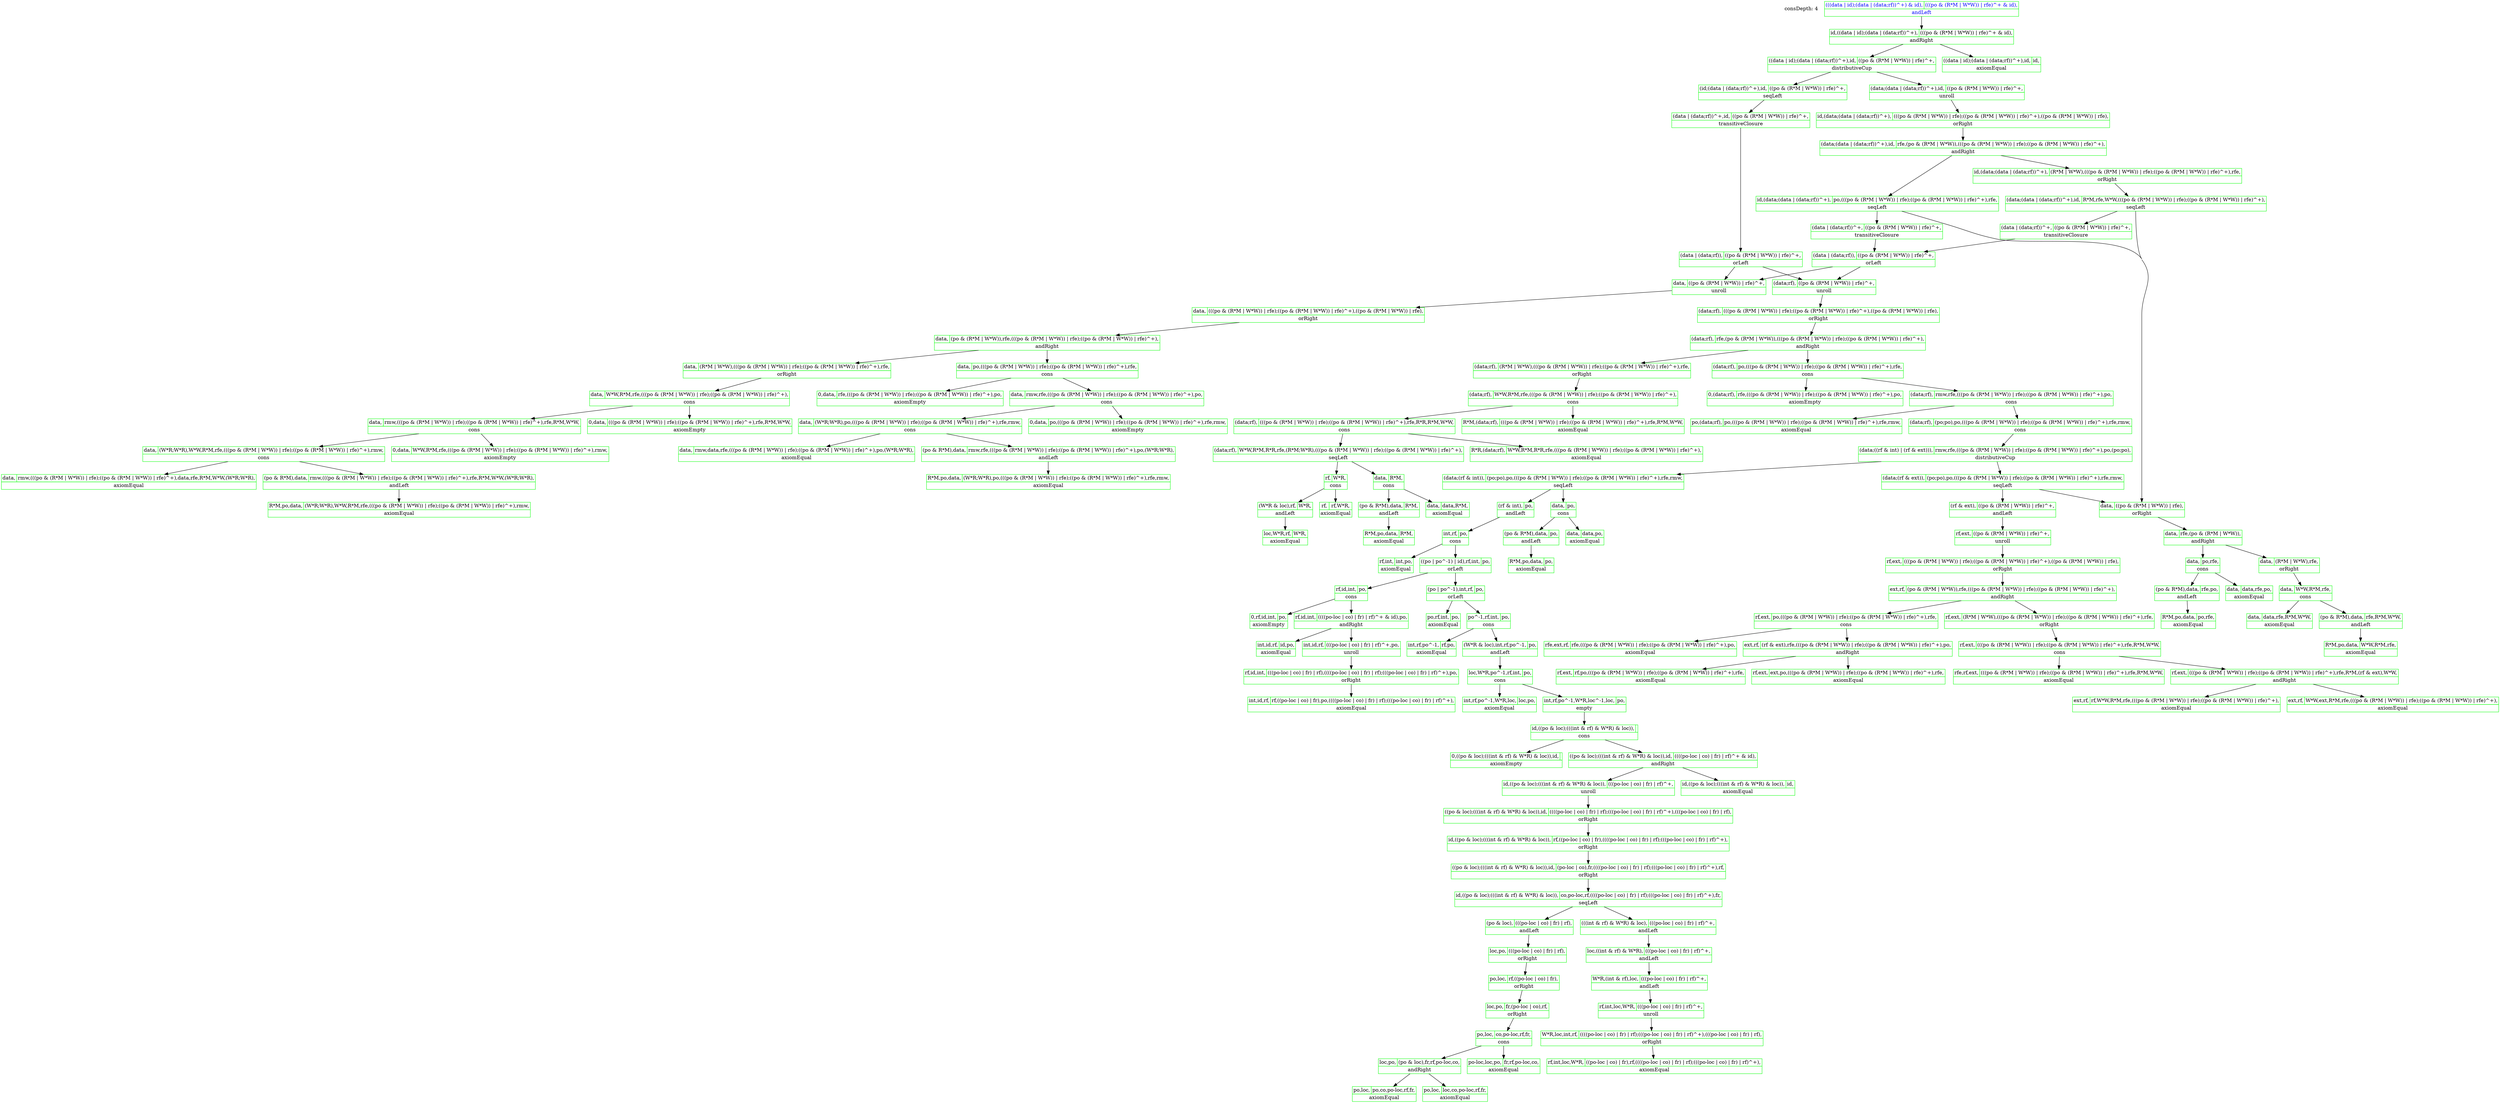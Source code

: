 digraph { 
concentrate=true
node [shape=plain];

"consDepth: 4";
"0x7fc4476be028" [label=<<table border='0' cellborder='1' cellspacing='0'><tr><td>(((data | id);(data | (data;rf))^+) &amp; id),</td><td>(((po &amp; (R*M | W*W)) | rfe)^+ &amp; id),</td></tr><tr><td colspan='2'>andLeft</td></tr></table>>, color=green, fontcolor=blue]"0x7fc44a64ad58" [label=<<table border='0' cellborder='1' cellspacing='0'><tr><td>id,((data | id);(data | (data;rf))^+),</td><td>(((po &amp; (R*M | W*W)) | rfe)^+ &amp; id),</td></tr><tr><td colspan='2'>andRight</td></tr></table>>, color=green, fontcolor=black]"0x7fc44a649e58" [label=<<table border='0' cellborder='1' cellspacing='0'><tr><td>((data | id);(data | (data;rf))^+),id,</td><td>((po &amp; (R*M | W*W)) | rfe)^+,</td></tr><tr><td colspan='2'>distributiveCup</td></tr></table>>, color=green, fontcolor=black]"0x7fc44a64c388" [label=<<table border='0' cellborder='1' cellspacing='0'><tr><td>(data;(data | (data;rf))^+),id,</td><td>((po &amp; (R*M | W*W)) | rfe)^+,</td></tr><tr><td colspan='2'>unroll</td></tr></table>>, color=green, fontcolor=black]"0x7fc44a6ee1e8" [label=<<table border='0' cellborder='1' cellspacing='0'><tr><td>id,(data;(data | (data;rf))^+),</td><td>(((po &amp; (R*M | W*W)) | rfe);((po &amp; (R*M | W*W)) | rfe)^+),((po &amp; (R*M | W*W)) | rfe),</td></tr><tr><td colspan='2'>orRight</td></tr></table>>, color=green, fontcolor=black]"0x7fc44a6eaea8" [label=<<table border='0' cellborder='1' cellspacing='0'><tr><td>(data;(data | (data;rf))^+),id,</td><td>rfe,(po &amp; (R*M | W*W)),(((po &amp; (R*M | W*W)) | rfe);((po &amp; (R*M | W*W)) | rfe)^+),</td></tr><tr><td colspan='2'>andRight</td></tr></table>>, color=green, fontcolor=black]"0x7fc44a64c8d8" [label=<<table border='0' cellborder='1' cellspacing='0'><tr><td>id,(data;(data | (data;rf))^+),</td><td>po,(((po &amp; (R*M | W*W)) | rfe);((po &amp; (R*M | W*W)) | rfe)^+),rfe,</td></tr><tr><td colspan='2'>seqLeft</td></tr></table>>, color=green, fontcolor=black]"0x7fc4476ca0f8" [label=<<table border='0' cellborder='1' cellspacing='0'><tr><td>data,</td><td>((po &amp; (R*M | W*W)) | rfe),</td></tr><tr><td colspan='2'>orRight</td></tr></table>>, color=green, fontcolor=black]"0x7fc4476c6cb8" [label=<<table border='0' cellborder='1' cellspacing='0'><tr><td>data,</td><td>rfe,(po &amp; (R*M | W*W)),</td></tr><tr><td colspan='2'>andRight</td></tr></table>>, color=green, fontcolor=black]"0x7fc4476c7118" [label=<<table border='0' cellborder='1' cellspacing='0'><tr><td>data,</td><td>po,rfe,</td></tr><tr><td colspan='2'>cons</td></tr></table>>, color=green, fontcolor=black]"0x7fc4476c9928" [label=<<table border='0' cellborder='1' cellspacing='0'><tr><td>(po &amp; R*M),data,</td><td>rfe,po,</td></tr><tr><td colspan='2'>andLeft</td></tr></table>>, color=green, fontcolor=black]"0x7fc4476c9ca8" [label=<<table border='0' cellborder='1' cellspacing='0'><tr><td>R*M,po,data,</td><td>po,rfe,</td></tr><tr><td colspan='2'>axiomEqual</td></tr></table>>, color=green, fontcolor=black]"0x7fc4476c9928" -> "0x7fc4476c9ca8";
"0x7fc4476c7118" -> "0x7fc4476c9928";
"0x7fc4476c9f28" [label=<<table border='0' cellborder='1' cellspacing='0'><tr><td>data,</td><td>data,rfe,po,</td></tr><tr><td colspan='2'>axiomEqual</td></tr></table>>, color=green, fontcolor=black]"0x7fc4476c7118" -> "0x7fc4476c9f28";
"0x7fc4476c6cb8" -> "0x7fc4476c7118";
"0x7fc4476c7208" [label=<<table border='0' cellborder='1' cellspacing='0'><tr><td>data,</td><td>(R*M | W*W),rfe,</td></tr><tr><td colspan='2'>orRight</td></tr></table>>, color=green, fontcolor=black]"0x7fc4476c7378" [label=<<table border='0' cellborder='1' cellspacing='0'><tr><td>data,</td><td>W*W,R*M,rfe,</td></tr><tr><td colspan='2'>cons</td></tr></table>>, color=green, fontcolor=black]"0x7fc4476c8db8" [label=<<table border='0' cellborder='1' cellspacing='0'><tr><td>(po &amp; R*M),data,</td><td>rfe,R*M,W*W,</td></tr><tr><td colspan='2'>andLeft</td></tr></table>>, color=green, fontcolor=black]"0x7fc4476c88c8" [label=<<table border='0' cellborder='1' cellspacing='0'><tr><td>R*M,po,data,</td><td>W*W,R*M,rfe,</td></tr><tr><td colspan='2'>axiomEqual</td></tr></table>>, color=green, fontcolor=black]"0x7fc4476c8db8" -> "0x7fc4476c88c8";
"0x7fc4476c7378" -> "0x7fc4476c8db8";
"0x7fc4476c8f08" [label=<<table border='0' cellborder='1' cellspacing='0'><tr><td>data,</td><td>data,rfe,R*M,W*W,</td></tr><tr><td colspan='2'>axiomEqual</td></tr></table>>, color=green, fontcolor=black]"0x7fc4476c7378" -> "0x7fc4476c8f08";
"0x7fc4476c7208" -> "0x7fc4476c7378";
"0x7fc4476c6cb8" -> "0x7fc4476c7208";
"0x7fc4476ca0f8" -> "0x7fc4476c6cb8";
"0x7fc44a64c8d8" -> "0x7fc4476ca0f8";
"0x7fc44a6ef7f8" [label=<<table border='0' cellborder='1' cellspacing='0'><tr><td>(data | (data;rf))^+,</td><td>((po &amp; (R*M | W*W)) | rfe)^+,</td></tr><tr><td colspan='2'>transitiveClosure</td></tr></table>>, color=green, fontcolor=black]"0x7fc44a6eb9a8" [label=<<table border='0' cellborder='1' cellspacing='0'><tr><td>(data | (data;rf)),</td><td>((po &amp; (R*M | W*W)) | rfe)^+,</td></tr><tr><td colspan='2'>orLeft</td></tr></table>>, color=green, fontcolor=black]"0x7fc44a64c9c8" [label=<<table border='0' cellborder='1' cellspacing='0'><tr><td>data,</td><td>((po &amp; (R*M | W*W)) | rfe)^+,</td></tr><tr><td colspan='2'>unroll</td></tr></table>>, color=green, fontcolor=black]"0x7fc44a6ea028" [label=<<table border='0' cellborder='1' cellspacing='0'><tr><td>data,</td><td>(((po &amp; (R*M | W*W)) | rfe);((po &amp; (R*M | W*W)) | rfe)^+),((po &amp; (R*M | W*W)) | rfe),</td></tr><tr><td colspan='2'>orRight</td></tr></table>>, color=green, fontcolor=black]"0x7fc44a6ea138" [label=<<table border='0' cellborder='1' cellspacing='0'><tr><td>data,</td><td>(po &amp; (R*M | W*W)),rfe,(((po &amp; (R*M | W*W)) | rfe);((po &amp; (R*M | W*W)) | rfe)^+),</td></tr><tr><td colspan='2'>andRight</td></tr></table>>, color=green, fontcolor=black]"0x7fc44a6ea448" [label=<<table border='0' cellborder='1' cellspacing='0'><tr><td>data,</td><td>po,(((po &amp; (R*M | W*W)) | rfe);((po &amp; (R*M | W*W)) | rfe)^+),rfe,</td></tr><tr><td colspan='2'>cons</td></tr></table>>, color=green, fontcolor=black]"0x7fc44a6ea918" [label=<<table border='0' cellborder='1' cellspacing='0'><tr><td>0,data,</td><td>rfe,(((po &amp; (R*M | W*W)) | rfe);((po &amp; (R*M | W*W)) | rfe)^+),po,</td></tr><tr><td colspan='2'>axiomEmpty</td></tr></table>>, color=green, fontcolor=black]"0x7fc44a6ea448" -> "0x7fc44a6ea918";
"0x7fc44a6eb298" [label=<<table border='0' cellborder='1' cellspacing='0'><tr><td>data,</td><td>rmw,rfe,(((po &amp; (R*M | W*W)) | rfe);((po &amp; (R*M | W*W)) | rfe)^+),po,</td></tr><tr><td colspan='2'>cons</td></tr></table>>, color=green, fontcolor=black]"0x7fc44a6ed8c8" [label=<<table border='0' cellborder='1' cellspacing='0'><tr><td>0,data,</td><td>po,(((po &amp; (R*M | W*W)) | rfe);((po &amp; (R*M | W*W)) | rfe)^+),rfe,rmw,</td></tr><tr><td colspan='2'>axiomEmpty</td></tr></table>>, color=green, fontcolor=black]"0x7fc44a6eb298" -> "0x7fc44a6ed8c8";
"0x7fc44a6eba98" [label=<<table border='0' cellborder='1' cellspacing='0'><tr><td>data,</td><td>(W*R;W*R),po,(((po &amp; (R*M | W*W)) | rfe);((po &amp; (R*M | W*W)) | rfe)^+),rfe,rmw,</td></tr><tr><td colspan='2'>cons</td></tr></table>>, color=green, fontcolor=black]"0x7fc44a6ee2d8" [label=<<table border='0' cellborder='1' cellspacing='0'><tr><td>(po &amp; R*M),data,</td><td>rmw,rfe,(((po &amp; (R*M | W*W)) | rfe);((po &amp; (R*M | W*W)) | rfe)^+),po,(W*R;W*R),</td></tr><tr><td colspan='2'>andLeft</td></tr></table>>, color=green, fontcolor=black]"0x7fc44a6ef198" [label=<<table border='0' cellborder='1' cellspacing='0'><tr><td>R*M,po,data,</td><td>(W*R;W*R),po,(((po &amp; (R*M | W*W)) | rfe);((po &amp; (R*M | W*W)) | rfe)^+),rfe,rmw,</td></tr><tr><td colspan='2'>axiomEqual</td></tr></table>>, color=green, fontcolor=black]"0x7fc44a6ee2d8" -> "0x7fc44a6ef198";
"0x7fc44a6eba98" -> "0x7fc44a6ee2d8";
"0x7fc44a6edcd8" [label=<<table border='0' cellborder='1' cellspacing='0'><tr><td>data,</td><td>rmw,data,rfe,(((po &amp; (R*M | W*W)) | rfe);((po &amp; (R*M | W*W)) | rfe)^+),po,(W*R;W*R),</td></tr><tr><td colspan='2'>axiomEqual</td></tr></table>>, color=green, fontcolor=black]"0x7fc44a6eba98" -> "0x7fc44a6edcd8";
"0x7fc44a6eb298" -> "0x7fc44a6eba98";
"0x7fc44a6ea448" -> "0x7fc44a6eb298";
"0x7fc44a6ea138" -> "0x7fc44a6ea448";
"0x7fc44a6ea4f8" [label=<<table border='0' cellborder='1' cellspacing='0'><tr><td>data,</td><td>(R*M | W*W),(((po &amp; (R*M | W*W)) | rfe);((po &amp; (R*M | W*W)) | rfe)^+),rfe,</td></tr><tr><td colspan='2'>orRight</td></tr></table>>, color=green, fontcolor=black]"0x7fc44a6ea6e8" [label=<<table border='0' cellborder='1' cellspacing='0'><tr><td>data,</td><td>W*W,R*M,rfe,(((po &amp; (R*M | W*W)) | rfe);((po &amp; (R*M | W*W)) | rfe)^+),</td></tr><tr><td colspan='2'>cons</td></tr></table>>, color=green, fontcolor=black]"0x7fc44a6ea638" [label=<<table border='0' cellborder='1' cellspacing='0'><tr><td>0,data,</td><td>(((po &amp; (R*M | W*W)) | rfe);((po &amp; (R*M | W*W)) | rfe)^+),rfe,R*M,W*W,</td></tr><tr><td colspan='2'>axiomEmpty</td></tr></table>>, color=green, fontcolor=black]"0x7fc44a6ea6e8" -> "0x7fc44a6ea638";
"0x7fc44a6eaa38" [label=<<table border='0' cellborder='1' cellspacing='0'><tr><td>data,</td><td>rmw,(((po &amp; (R*M | W*W)) | rfe);((po &amp; (R*M | W*W)) | rfe)^+),rfe,R*M,W*W,</td></tr><tr><td colspan='2'>cons</td></tr></table>>, color=green, fontcolor=black]"0x7fc44a6eade8" [label=<<table border='0' cellborder='1' cellspacing='0'><tr><td>0,data,</td><td>W*W,R*M,rfe,(((po &amp; (R*M | W*W)) | rfe);((po &amp; (R*M | W*W)) | rfe)^+),rmw,</td></tr><tr><td colspan='2'>axiomEmpty</td></tr></table>>, color=green, fontcolor=black]"0x7fc44a6eaa38" -> "0x7fc44a6eade8";
"0x7fc44a6eb428" [label=<<table border='0' cellborder='1' cellspacing='0'><tr><td>data,</td><td>(W*R;W*R),W*W,R*M,rfe,(((po &amp; (R*M | W*W)) | rfe);((po &amp; (R*M | W*W)) | rfe)^+),rmw,</td></tr><tr><td colspan='2'>cons</td></tr></table>>, color=green, fontcolor=black]"0x7fc44a6eb848" [label=<<table border='0' cellborder='1' cellspacing='0'><tr><td>(po &amp; R*M),data,</td><td>rmw,(((po &amp; (R*M | W*W)) | rfe);((po &amp; (R*M | W*W)) | rfe)^+),rfe,R*M,W*W,(W*R;W*R),</td></tr><tr><td colspan='2'>andLeft</td></tr></table>>, color=green, fontcolor=black]"0x7fc44a6eca78" [label=<<table border='0' cellborder='1' cellspacing='0'><tr><td>R*M,po,data,</td><td>(W*R;W*R),W*W,R*M,rfe,(((po &amp; (R*M | W*W)) | rfe);((po &amp; (R*M | W*W)) | rfe)^+),rmw,</td></tr><tr><td colspan='2'>axiomEqual</td></tr></table>>, color=green, fontcolor=black]"0x7fc44a6eb848" -> "0x7fc44a6eca78";
"0x7fc44a6eb428" -> "0x7fc44a6eb848";
"0x7fc44a6ed1b8" [label=<<table border='0' cellborder='1' cellspacing='0'><tr><td>data,</td><td>rmw,(((po &amp; (R*M | W*W)) | rfe);((po &amp; (R*M | W*W)) | rfe)^+),data,rfe,R*M,W*W,(W*R;W*R),</td></tr><tr><td colspan='2'>axiomEqual</td></tr></table>>, color=green, fontcolor=black]"0x7fc44a6eb428" -> "0x7fc44a6ed1b8";
"0x7fc44a6eaa38" -> "0x7fc44a6eb428";
"0x7fc44a6ea6e8" -> "0x7fc44a6eaa38";
"0x7fc44a6ea4f8" -> "0x7fc44a6ea6e8";
"0x7fc44a6ea138" -> "0x7fc44a6ea4f8";
"0x7fc44a6ea028" -> "0x7fc44a6ea138";
"0x7fc44a64c9c8" -> "0x7fc44a6ea028";
"0x7fc44a6eb9a8" -> "0x7fc44a64c9c8";
"0x7fc44a64cb08" [label=<<table border='0' cellborder='1' cellspacing='0'><tr><td>(data;rf),</td><td>((po &amp; (R*M | W*W)) | rfe)^+,</td></tr><tr><td colspan='2'>unroll</td></tr></table>>, color=green, fontcolor=black]"0x7fc44a64cbb8" [label=<<table border='0' cellborder='1' cellspacing='0'><tr><td>(data;rf),</td><td>(((po &amp; (R*M | W*W)) | rfe);((po &amp; (R*M | W*W)) | rfe)^+),((po &amp; (R*M | W*W)) | rfe),</td></tr><tr><td colspan='2'>orRight</td></tr></table>>, color=green, fontcolor=black]"0x7fc44a64cdb8" [label=<<table border='0' cellborder='1' cellspacing='0'><tr><td>(data;rf),</td><td>rfe,(po &amp; (R*M | W*W)),(((po &amp; (R*M | W*W)) | rfe);((po &amp; (R*M | W*W)) | rfe)^+),</td></tr><tr><td colspan='2'>andRight</td></tr></table>>, color=green, fontcolor=black]"0x7fc44a64ce68" [label=<<table border='0' cellborder='1' cellspacing='0'><tr><td>(data;rf),</td><td>po,(((po &amp; (R*M | W*W)) | rfe);((po &amp; (R*M | W*W)) | rfe)^+),rfe,</td></tr><tr><td colspan='2'>cons</td></tr></table>>, color=green, fontcolor=black]"0x7fc44a798d98" [label=<<table border='0' cellborder='1' cellspacing='0'><tr><td>0,(data;rf),</td><td>rfe,(((po &amp; (R*M | W*W)) | rfe);((po &amp; (R*M | W*W)) | rfe)^+),po,</td></tr><tr><td colspan='2'>axiomEmpty</td></tr></table>>, color=green, fontcolor=black]"0x7fc44a64ce68" -> "0x7fc44a798d98";
"0x7fc44a81efe8" [label=<<table border='0' cellborder='1' cellspacing='0'><tr><td>(data;rf),</td><td>rmw,rfe,(((po &amp; (R*M | W*W)) | rfe);((po &amp; (R*M | W*W)) | rfe)^+),po,</td></tr><tr><td colspan='2'>cons</td></tr></table>>, color=green, fontcolor=black]"0x7fc44a834288" [label=<<table border='0' cellborder='1' cellspacing='0'><tr><td>po,(data;rf),</td><td>po,(((po &amp; (R*M | W*W)) | rfe);((po &amp; (R*M | W*W)) | rfe)^+),rfe,rmw,</td></tr><tr><td colspan='2'>axiomEqual</td></tr></table>>, color=green, fontcolor=black]"0x7fc44a81efe8" -> "0x7fc44a834288";
"0x7fc44a834e18" [label=<<table border='0' cellborder='1' cellspacing='0'><tr><td>(data;rf),</td><td>(po;po),po,(((po &amp; (R*M | W*W)) | rfe);((po &amp; (R*M | W*W)) | rfe)^+),rfe,rmw,</td></tr><tr><td colspan='2'>cons</td></tr></table>>, color=green, fontcolor=black]"0x7fc44a6e8938" [label=<<table border='0' cellborder='1' cellspacing='0'><tr><td>(data;((rf &amp; int) | (rf &amp; ext))),</td><td>rmw,rfe,(((po &amp; (R*M | W*W)) | rfe);((po &amp; (R*M | W*W)) | rfe)^+),po,(po;po),</td></tr><tr><td colspan='2'>distributiveCup</td></tr></table>>, color=green, fontcolor=black]"0x7fc44a6e7a28" [label=<<table border='0' cellborder='1' cellspacing='0'><tr><td>(data;(rf &amp; int)),</td><td>(po;po),po,(((po &amp; (R*M | W*W)) | rfe);((po &amp; (R*M | W*W)) | rfe)^+),rfe,rmw,</td></tr><tr><td colspan='2'>seqLeft</td></tr></table>>, color=green, fontcolor=black]"0x7fc449565de8" [label=<<table border='0' cellborder='1' cellspacing='0'><tr><td>data,</td><td>po,</td></tr><tr><td colspan='2'>cons</td></tr></table>>, color=green, fontcolor=black]"0x7fc449565708" [label=<<table border='0' cellborder='1' cellspacing='0'><tr><td>(po &amp; R*M),data,</td><td>po,</td></tr><tr><td colspan='2'>andLeft</td></tr></table>>, color=green, fontcolor=black]"0x7fc449565ed8" [label=<<table border='0' cellborder='1' cellspacing='0'><tr><td>R*M,po,data,</td><td>po,</td></tr><tr><td colspan='2'>axiomEqual</td></tr></table>>, color=green, fontcolor=black]"0x7fc449565708" -> "0x7fc449565ed8";
"0x7fc449565de8" -> "0x7fc449565708";
"0x7fc449565cf8" [label=<<table border='0' cellborder='1' cellspacing='0'><tr><td>data,</td><td>data,po,</td></tr><tr><td colspan='2'>axiomEqual</td></tr></table>>, color=green, fontcolor=black]"0x7fc449565de8" -> "0x7fc449565cf8";
"0x7fc44a6e7a28" -> "0x7fc449565de8";
"0x7fc4476bdf78" [label=<<table border='0' cellborder='1' cellspacing='0'><tr><td>(rf &amp; int),</td><td>po,</td></tr><tr><td colspan='2'>andLeft</td></tr></table>>, color=green, fontcolor=black]"0x7fc4432b38e8" [label=<<table border='0' cellborder='1' cellspacing='0'><tr><td>int,rf,</td><td>po,</td></tr><tr><td colspan='2'>cons</td></tr></table>>, color=green, fontcolor=black]"0x7fc444ca2fc8" [label=<<table border='0' cellborder='1' cellspacing='0'><tr><td>((po | po^-1) | id),rf,int,</td><td>po,</td></tr><tr><td colspan='2'>orLeft</td></tr></table>>, color=green, fontcolor=black]"0x7fc444ca3228" [label=<<table border='0' cellborder='1' cellspacing='0'><tr><td>(po | po^-1),int,rf,</td><td>po,</td></tr><tr><td colspan='2'>orLeft</td></tr></table>>, color=green, fontcolor=black]"0x7fc444ca36a8" [label=<<table border='0' cellborder='1' cellspacing='0'><tr><td>po,rf,int,</td><td>po,</td></tr><tr><td colspan='2'>axiomEqual</td></tr></table>>, color=green, fontcolor=black]"0x7fc444ca3228" -> "0x7fc444ca36a8";
"0x7fc444ca3808" [label=<<table border='0' cellborder='1' cellspacing='0'><tr><td>po^-1,rf,int,</td><td>po,</td></tr><tr><td colspan='2'>cons</td></tr></table>>, color=green, fontcolor=black]"0x7fc4470eb058" [label=<<table border='0' cellborder='1' cellspacing='0'><tr><td>(W*R &amp; loc),int,rf,po^-1,</td><td>po,</td></tr><tr><td colspan='2'>andLeft</td></tr></table>>, color=green, fontcolor=black]"0x7fc44711ec78" [label=<<table border='0' cellborder='1' cellspacing='0'><tr><td>loc,W*R,po^-1,rf,int,</td><td>po,</td></tr><tr><td colspan='2'>cons</td></tr></table>>, color=green, fontcolor=black]"0x7fc44758e558" [label=<<table border='0' cellborder='1' cellspacing='0'><tr><td>int,rf,po^-1,W*R,loc^-1,loc,</td><td>po,</td></tr><tr><td colspan='2'>empty</td></tr></table>>, color=green, fontcolor=black]"0x7fc44765b118" [label=<<table border='0' cellborder='1' cellspacing='0'><tr><td>id,((po &amp; loc);(((int &amp; rf) &amp; W*R) &amp; loc)),</td><td></td></tr><tr><td colspan='2'>cons</td></tr></table>>, color=green, fontcolor=black]"0x7fc44769e8e8" [label=<<table border='0' cellborder='1' cellspacing='0'><tr><td>0,((po &amp; loc);(((int &amp; rf) &amp; W*R) &amp; loc)),id,</td><td></td></tr><tr><td colspan='2'>axiomEmpty</td></tr></table>>, color=green, fontcolor=black]"0x7fc44765b118" -> "0x7fc44769e8e8";
"0x7fc4476b6ff8" [label=<<table border='0' cellborder='1' cellspacing='0'><tr><td>((po &amp; loc);(((int &amp; rf) &amp; W*R) &amp; loc)),id,</td><td>((((po-loc | co) | fr) | rf)^+ &amp; id),</td></tr><tr><td colspan='2'>andRight</td></tr></table>>, color=green, fontcolor=black]"0x7fc4476b0a38" [label=<<table border='0' cellborder='1' cellspacing='0'><tr><td>id,((po &amp; loc);(((int &amp; rf) &amp; W*R) &amp; loc)),</td><td>(((po-loc | co) | fr) | rf)^+,</td></tr><tr><td colspan='2'>unroll</td></tr></table>>, color=green, fontcolor=black]"0x7fc4476b74e8" [label=<<table border='0' cellborder='1' cellspacing='0'><tr><td>((po &amp; loc);(((int &amp; rf) &amp; W*R) &amp; loc)),id,</td><td>((((po-loc | co) | fr) | rf);(((po-loc | co) | fr) | rf)^+),(((po-loc | co) | fr) | rf),</td></tr><tr><td colspan='2'>orRight</td></tr></table>>, color=green, fontcolor=black]"0x7fc4476b84d8" [label=<<table border='0' cellborder='1' cellspacing='0'><tr><td>id,((po &amp; loc);(((int &amp; rf) &amp; W*R) &amp; loc)),</td><td>rf,((po-loc | co) | fr),((((po-loc | co) | fr) | rf);(((po-loc | co) | fr) | rf)^+),</td></tr><tr><td colspan='2'>orRight</td></tr></table>>, color=green, fontcolor=black]"0x7fc44767cb58" [label=<<table border='0' cellborder='1' cellspacing='0'><tr><td>((po &amp; loc);(((int &amp; rf) &amp; W*R) &amp; loc)),id,</td><td>(po-loc | co),fr,((((po-loc | co) | fr) | rf);(((po-loc | co) | fr) | rf)^+),rf,</td></tr><tr><td colspan='2'>orRight</td></tr></table>>, color=green, fontcolor=black]"0x7fc44767cc08" [label=<<table border='0' cellborder='1' cellspacing='0'><tr><td>id,((po &amp; loc);(((int &amp; rf) &amp; W*R) &amp; loc)),</td><td>co,po-loc,rf,((((po-loc | co) | fr) | rf);(((po-loc | co) | fr) | rf)^+),fr,</td></tr><tr><td colspan='2'>seqLeft</td></tr></table>>, color=green, fontcolor=black]"0x7fc4476b2708" [label=<<table border='0' cellborder='1' cellspacing='0'><tr><td>(po &amp; loc),</td><td>(((po-loc | co) | fr) | rf),</td></tr><tr><td colspan='2'>andLeft</td></tr></table>>, color=green, fontcolor=black]"0x7fc4476b5fd8" [label=<<table border='0' cellborder='1' cellspacing='0'><tr><td>loc,po,</td><td>(((po-loc | co) | fr) | rf),</td></tr><tr><td colspan='2'>orRight</td></tr></table>>, color=green, fontcolor=black]"0x7fc4476b87a8" [label=<<table border='0' cellborder='1' cellspacing='0'><tr><td>po,loc,</td><td>rf,((po-loc | co) | fr),</td></tr><tr><td colspan='2'>orRight</td></tr></table>>, color=green, fontcolor=black]"0x7fc4476b8958" [label=<<table border='0' cellborder='1' cellspacing='0'><tr><td>loc,po,</td><td>fr,(po-loc | co),rf,</td></tr><tr><td colspan='2'>orRight</td></tr></table>>, color=green, fontcolor=black]"0x7fc4476b8b18" [label=<<table border='0' cellborder='1' cellspacing='0'><tr><td>po,loc,</td><td>co,po-loc,rf,fr,</td></tr><tr><td colspan='2'>cons</td></tr></table>>, color=green, fontcolor=black]"0x7fc4476b97c8" [label=<<table border='0' cellborder='1' cellspacing='0'><tr><td>po-loc,loc,po,</td><td>fr,rf,po-loc,co,</td></tr><tr><td colspan='2'>axiomEqual</td></tr></table>>, color=green, fontcolor=black]"0x7fc4476b8b18" -> "0x7fc4476b97c8";
"0x7fc4476bb3a8" [label=<<table border='0' cellborder='1' cellspacing='0'><tr><td>loc,po,</td><td>(po &amp; loc),fr,rf,po-loc,co,</td></tr><tr><td colspan='2'>andRight</td></tr></table>>, color=green, fontcolor=black]"0x7fc4476bae98" [label=<<table border='0' cellborder='1' cellspacing='0'><tr><td>po,loc,</td><td>po,co,po-loc,rf,fr,</td></tr><tr><td colspan='2'>axiomEqual</td></tr></table>>, color=green, fontcolor=black]"0x7fc4476bb3a8" -> "0x7fc4476bae98";
"0x7fc4476bb7f8" [label=<<table border='0' cellborder='1' cellspacing='0'><tr><td>po,loc,</td><td>loc,co,po-loc,rf,fr,</td></tr><tr><td colspan='2'>axiomEqual</td></tr></table>>, color=green, fontcolor=black]"0x7fc4476bb3a8" -> "0x7fc4476bb7f8";
"0x7fc4476b8b18" -> "0x7fc4476bb3a8";
"0x7fc4476b8958" -> "0x7fc4476b8b18";
"0x7fc4476b87a8" -> "0x7fc4476b8958";
"0x7fc4476b5fd8" -> "0x7fc4476b87a8";
"0x7fc4476b2708" -> "0x7fc4476b5fd8";
"0x7fc44767cc08" -> "0x7fc4476b2708";
"0x7fc4476b27b8" [label=<<table border='0' cellborder='1' cellspacing='0'><tr><td>(((int &amp; rf) &amp; W*R) &amp; loc),</td><td>(((po-loc | co) | fr) | rf)^+,</td></tr><tr><td colspan='2'>andLeft</td></tr></table>>, color=green, fontcolor=black]"0x7fc4476b79e8" [label=<<table border='0' cellborder='1' cellspacing='0'><tr><td>loc,((int &amp; rf) &amp; W*R),</td><td>(((po-loc | co) | fr) | rf)^+,</td></tr><tr><td colspan='2'>andLeft</td></tr></table>>, color=green, fontcolor=black]"0x7fc4476bc288" [label=<<table border='0' cellborder='1' cellspacing='0'><tr><td>W*R,(int &amp; rf),loc,</td><td>(((po-loc | co) | fr) | rf)^+,</td></tr><tr><td colspan='2'>andLeft</td></tr></table>>, color=green, fontcolor=black]"0x7fc4476bc418" [label=<<table border='0' cellborder='1' cellspacing='0'><tr><td>rf,int,loc,W*R,</td><td>(((po-loc | co) | fr) | rf)^+,</td></tr><tr><td colspan='2'>unroll</td></tr></table>>, color=green, fontcolor=black]"0x7fc4476bc5e8" [label=<<table border='0' cellborder='1' cellspacing='0'><tr><td>W*R,loc,int,rf,</td><td>((((po-loc | co) | fr) | rf);(((po-loc | co) | fr) | rf)^+),(((po-loc | co) | fr) | rf),</td></tr><tr><td colspan='2'>orRight</td></tr></table>>, color=green, fontcolor=black]"0x7fc4476bc938" [label=<<table border='0' cellborder='1' cellspacing='0'><tr><td>rf,int,loc,W*R,</td><td>((po-loc | co) | fr),rf,((((po-loc | co) | fr) | rf);(((po-loc | co) | fr) | rf)^+),</td></tr><tr><td colspan='2'>axiomEqual</td></tr></table>>, color=green, fontcolor=black]"0x7fc4476bc5e8" -> "0x7fc4476bc938";
"0x7fc4476bc418" -> "0x7fc4476bc5e8";
"0x7fc4476bc288" -> "0x7fc4476bc418";
"0x7fc4476b79e8" -> "0x7fc4476bc288";
"0x7fc4476b27b8" -> "0x7fc4476b79e8";
"0x7fc44767cc08" -> "0x7fc4476b27b8";
"0x7fc44767cb58" -> "0x7fc44767cc08";
"0x7fc4476b84d8" -> "0x7fc44767cb58";
"0x7fc4476b74e8" -> "0x7fc4476b84d8";
"0x7fc4476b0a38" -> "0x7fc4476b74e8";
"0x7fc4476b6ff8" -> "0x7fc4476b0a38";
"0x7fc44769bb98" [label=<<table border='0' cellborder='1' cellspacing='0'><tr><td>id,((po &amp; loc);(((int &amp; rf) &amp; W*R) &amp; loc)),</td><td>id,</td></tr><tr><td colspan='2'>axiomEqual</td></tr></table>>, color=green, fontcolor=black]"0x7fc4476b6ff8" -> "0x7fc44769bb98";
"0x7fc44765b118" -> "0x7fc4476b6ff8";
"0x7fc44758e558" -> "0x7fc44765b118";
"0x7fc44711ec78" -> "0x7fc44758e558";
"0x7fc44758e058" [label=<<table border='0' cellborder='1' cellspacing='0'><tr><td>int,rf,po^-1,W*R,loc,</td><td>loc,po,</td></tr><tr><td colspan='2'>axiomEqual</td></tr></table>>, color=green, fontcolor=black]"0x7fc44711ec78" -> "0x7fc44758e058";
"0x7fc4470eb058" -> "0x7fc44711ec78";
"0x7fc444ca3808" -> "0x7fc4470eb058";
"0x7fc4470f2b48" [label=<<table border='0' cellborder='1' cellspacing='0'><tr><td>int,rf,po^-1,</td><td>rf,po,</td></tr><tr><td colspan='2'>axiomEqual</td></tr></table>>, color=green, fontcolor=black]"0x7fc444ca3808" -> "0x7fc4470f2b48";
"0x7fc444ca3228" -> "0x7fc444ca3808";
"0x7fc444ca2fc8" -> "0x7fc444ca3228";
"0x7fc440016378" [label=<<table border='0' cellborder='1' cellspacing='0'><tr><td>rf,id,int,</td><td>po,</td></tr><tr><td colspan='2'>cons</td></tr></table>>, color=green, fontcolor=black]"0x7fc440015cd8" [label=<<table border='0' cellborder='1' cellspacing='0'><tr><td>0,rf,id,int,</td><td>po,</td></tr><tr><td colspan='2'>axiomEmpty</td></tr></table>>, color=green, fontcolor=black]"0x7fc440016378" -> "0x7fc440015cd8";
"0x7fc440015e38" [label=<<table border='0' cellborder='1' cellspacing='0'><tr><td>rf,id,int,</td><td>((((po-loc | co) | fr) | rf)^+ &amp; id),po,</td></tr><tr><td colspan='2'>andRight</td></tr></table>>, color=green, fontcolor=black]"0x7fc440017548" [label=<<table border='0' cellborder='1' cellspacing='0'><tr><td>int,id,rf,</td><td>(((po-loc | co) | fr) | rf)^+,po,</td></tr><tr><td colspan='2'>unroll</td></tr></table>>, color=green, fontcolor=black]"0x7fc440016148" [label=<<table border='0' cellborder='1' cellspacing='0'><tr><td>rf,id,int,</td><td>(((po-loc | co) | fr) | rf),((((po-loc | co) | fr) | rf);(((po-loc | co) | fr) | rf)^+),po,</td></tr><tr><td colspan='2'>orRight</td></tr></table>>, color=green, fontcolor=black]"0x7fc440017aa8" [label=<<table border='0' cellborder='1' cellspacing='0'><tr><td>int,id,rf,</td><td>rf,((po-loc | co) | fr),po,((((po-loc | co) | fr) | rf);(((po-loc | co) | fr) | rf)^+),</td></tr><tr><td colspan='2'>axiomEqual</td></tr></table>>, color=green, fontcolor=black]"0x7fc440016148" -> "0x7fc440017aa8";
"0x7fc440017548" -> "0x7fc440016148";
"0x7fc440015e38" -> "0x7fc440017548";
"0x7fc440015fa8" [label=<<table border='0' cellborder='1' cellspacing='0'><tr><td>int,id,rf,</td><td>id,po,</td></tr><tr><td colspan='2'>axiomEqual</td></tr></table>>, color=green, fontcolor=black]"0x7fc440015e38" -> "0x7fc440015fa8";
"0x7fc440016378" -> "0x7fc440015e38";
"0x7fc444ca2fc8" -> "0x7fc440016378";
"0x7fc4432b38e8" -> "0x7fc444ca2fc8";
"0x7fc444ca3078" [label=<<table border='0' cellborder='1' cellspacing='0'><tr><td>rf,int,</td><td>int,po,</td></tr><tr><td colspan='2'>axiomEqual</td></tr></table>>, color=green, fontcolor=black]"0x7fc4432b38e8" -> "0x7fc444ca3078";
"0x7fc4476bdf78" -> "0x7fc4432b38e8";
"0x7fc44a6e7a28" -> "0x7fc4476bdf78";
"0x7fc44a6e8938" -> "0x7fc44a6e7a28";
"0x7fc44a6e9538" [label=<<table border='0' cellborder='1' cellspacing='0'><tr><td>(data;(rf &amp; ext)),</td><td>(po;po),po,(((po &amp; (R*M | W*W)) | rfe);((po &amp; (R*M | W*W)) | rfe)^+),rfe,rmw,</td></tr><tr><td colspan='2'>seqLeft</td></tr></table>>, color=green, fontcolor=black]"0x7fc4476ca0f8" [label=<<table border='0' cellborder='1' cellspacing='0'><tr><td>data,</td><td>((po &amp; (R*M | W*W)) | rfe),</td></tr><tr><td colspan='2'>orRight</td></tr></table>>, color=green, fontcolor=black]"0x7fc4476c6cb8" [label=<<table border='0' cellborder='1' cellspacing='0'><tr><td>data,</td><td>rfe,(po &amp; (R*M | W*W)),</td></tr><tr><td colspan='2'>andRight</td></tr></table>>, color=green, fontcolor=black]"0x7fc4476c7118" [label=<<table border='0' cellborder='1' cellspacing='0'><tr><td>data,</td><td>po,rfe,</td></tr><tr><td colspan='2'>cons</td></tr></table>>, color=green, fontcolor=black]"0x7fc4476c9928" [label=<<table border='0' cellborder='1' cellspacing='0'><tr><td>(po &amp; R*M),data,</td><td>rfe,po,</td></tr><tr><td colspan='2'>andLeft</td></tr></table>>, color=green, fontcolor=black]"0x7fc4476c9ca8" [label=<<table border='0' cellborder='1' cellspacing='0'><tr><td>R*M,po,data,</td><td>po,rfe,</td></tr><tr><td colspan='2'>axiomEqual</td></tr></table>>, color=green, fontcolor=black]"0x7fc4476c9928" -> "0x7fc4476c9ca8";
"0x7fc4476c7118" -> "0x7fc4476c9928";
"0x7fc4476c9f28" [label=<<table border='0' cellborder='1' cellspacing='0'><tr><td>data,</td><td>data,rfe,po,</td></tr><tr><td colspan='2'>axiomEqual</td></tr></table>>, color=green, fontcolor=black]"0x7fc4476c7118" -> "0x7fc4476c9f28";
"0x7fc4476c6cb8" -> "0x7fc4476c7118";
"0x7fc4476c7208" [label=<<table border='0' cellborder='1' cellspacing='0'><tr><td>data,</td><td>(R*M | W*W),rfe,</td></tr><tr><td colspan='2'>orRight</td></tr></table>>, color=green, fontcolor=black]"0x7fc4476c7378" [label=<<table border='0' cellborder='1' cellspacing='0'><tr><td>data,</td><td>W*W,R*M,rfe,</td></tr><tr><td colspan='2'>cons</td></tr></table>>, color=green, fontcolor=black]"0x7fc4476c8db8" [label=<<table border='0' cellborder='1' cellspacing='0'><tr><td>(po &amp; R*M),data,</td><td>rfe,R*M,W*W,</td></tr><tr><td colspan='2'>andLeft</td></tr></table>>, color=green, fontcolor=black]"0x7fc4476c88c8" [label=<<table border='0' cellborder='1' cellspacing='0'><tr><td>R*M,po,data,</td><td>W*W,R*M,rfe,</td></tr><tr><td colspan='2'>axiomEqual</td></tr></table>>, color=green, fontcolor=black]"0x7fc4476c8db8" -> "0x7fc4476c88c8";
"0x7fc4476c7378" -> "0x7fc4476c8db8";
"0x7fc4476c8f08" [label=<<table border='0' cellborder='1' cellspacing='0'><tr><td>data,</td><td>data,rfe,R*M,W*W,</td></tr><tr><td colspan='2'>axiomEqual</td></tr></table>>, color=green, fontcolor=black]"0x7fc4476c7378" -> "0x7fc4476c8f08";
"0x7fc4476c7208" -> "0x7fc4476c7378";
"0x7fc4476c6cb8" -> "0x7fc4476c7208";
"0x7fc4476ca0f8" -> "0x7fc4476c6cb8";
"0x7fc44a6e9538" -> "0x7fc4476ca0f8";
"0x7fc44a67e038" [label=<<table border='0' cellborder='1' cellspacing='0'><tr><td>(rf &amp; ext),</td><td>((po &amp; (R*M | W*W)) | rfe)^+,</td></tr><tr><td colspan='2'>andLeft</td></tr></table>>, color=green, fontcolor=black]"0x7fc44a74f018" [label=<<table border='0' cellborder='1' cellspacing='0'><tr><td>rf,ext,</td><td>((po &amp; (R*M | W*W)) | rfe)^+,</td></tr><tr><td colspan='2'>unroll</td></tr></table>>, color=green, fontcolor=black]"0x7fc44a74bd08" [label=<<table border='0' cellborder='1' cellspacing='0'><tr><td>rf,ext,</td><td>(((po &amp; (R*M | W*W)) | rfe);((po &amp; (R*M | W*W)) | rfe)^+),((po &amp; (R*M | W*W)) | rfe),</td></tr><tr><td colspan='2'>orRight</td></tr></table>>, color=green, fontcolor=black]"0x7fc44a74bdb8" [label=<<table border='0' cellborder='1' cellspacing='0'><tr><td>ext,rf,</td><td>(po &amp; (R*M | W*W)),rfe,(((po &amp; (R*M | W*W)) | rfe);((po &amp; (R*M | W*W)) | rfe)^+),</td></tr><tr><td colspan='2'>andRight</td></tr></table>>, color=green, fontcolor=black]"0x7fc44a74d838" [label=<<table border='0' cellborder='1' cellspacing='0'><tr><td>rf,ext,</td><td>po,(((po &amp; (R*M | W*W)) | rfe);((po &amp; (R*M | W*W)) | rfe)^+),rfe,</td></tr><tr><td colspan='2'>cons</td></tr></table>>, color=green, fontcolor=black]"0x7fc44a74f668" [label=<<table border='0' cellborder='1' cellspacing='0'><tr><td>rfe,ext,rf,</td><td>rfe,(((po &amp; (R*M | W*W)) | rfe);((po &amp; (R*M | W*W)) | rfe)^+),po,</td></tr><tr><td colspan='2'>axiomEqual</td></tr></table>>, color=green, fontcolor=black]"0x7fc44a74d838" -> "0x7fc44a74f668";
"0x7fc44a74f4b8" [label=<<table border='0' cellborder='1' cellspacing='0'><tr><td>ext,rf,</td><td>(rf &amp; ext),rfe,(((po &amp; (R*M | W*W)) | rfe);((po &amp; (R*M | W*W)) | rfe)^+),po,</td></tr><tr><td colspan='2'>andRight</td></tr></table>>, color=green, fontcolor=black]"0x7fc44a74f7f8" [label=<<table border='0' cellborder='1' cellspacing='0'><tr><td>rf,ext,</td><td>rf,po,(((po &amp; (R*M | W*W)) | rfe);((po &amp; (R*M | W*W)) | rfe)^+),rfe,</td></tr><tr><td colspan='2'>axiomEqual</td></tr></table>>, color=green, fontcolor=black]"0x7fc44a74f4b8" -> "0x7fc44a74f7f8";
"0x7fc44a74fce8" [label=<<table border='0' cellborder='1' cellspacing='0'><tr><td>rf,ext,</td><td>ext,po,(((po &amp; (R*M | W*W)) | rfe);((po &amp; (R*M | W*W)) | rfe)^+),rfe,</td></tr><tr><td colspan='2'>axiomEqual</td></tr></table>>, color=green, fontcolor=black]"0x7fc44a74f4b8" -> "0x7fc44a74fce8";
"0x7fc44a74d838" -> "0x7fc44a74f4b8";
"0x7fc44a74bdb8" -> "0x7fc44a74d838";
"0x7fc44a74e768" [label=<<table border='0' cellborder='1' cellspacing='0'><tr><td>rf,ext,</td><td>(R*M | W*W),(((po &amp; (R*M | W*W)) | rfe);((po &amp; (R*M | W*W)) | rfe)^+),rfe,</td></tr><tr><td colspan='2'>orRight</td></tr></table>>, color=green, fontcolor=black]"0x7fc44a70edc8" [label=<<table border='0' cellborder='1' cellspacing='0'><tr><td>rf,ext,</td><td>(((po &amp; (R*M | W*W)) | rfe);((po &amp; (R*M | W*W)) | rfe)^+),rfe,R*M,W*W,</td></tr><tr><td colspan='2'>cons</td></tr></table>>, color=green, fontcolor=black]"0x7fc44a70f038" [label=<<table border='0' cellborder='1' cellspacing='0'><tr><td>rfe,rf,ext,</td><td>(((po &amp; (R*M | W*W)) | rfe);((po &amp; (R*M | W*W)) | rfe)^+),rfe,R*M,W*W,</td></tr><tr><td colspan='2'>axiomEqual</td></tr></table>>, color=green, fontcolor=black]"0x7fc44a70edc8" -> "0x7fc44a70f038";
"0x7fc44a70f1b8" [label=<<table border='0' cellborder='1' cellspacing='0'><tr><td>rf,ext,</td><td>(((po &amp; (R*M | W*W)) | rfe);((po &amp; (R*M | W*W)) | rfe)^+),rfe,R*M,(rf &amp; ext),W*W,</td></tr><tr><td colspan='2'>andRight</td></tr></table>>, color=green, fontcolor=black]"0x7fc44a70ee88" [label=<<table border='0' cellborder='1' cellspacing='0'><tr><td>ext,rf,</td><td>rf,W*W,R*M,rfe,(((po &amp; (R*M | W*W)) | rfe);((po &amp; (R*M | W*W)) | rfe)^+),</td></tr><tr><td colspan='2'>axiomEqual</td></tr></table>>, color=green, fontcolor=black]"0x7fc44a70f1b8" -> "0x7fc44a70ee88";
"0x7fc44a70f738" [label=<<table border='0' cellborder='1' cellspacing='0'><tr><td>ext,rf,</td><td>W*W,ext,R*M,rfe,(((po &amp; (R*M | W*W)) | rfe);((po &amp; (R*M | W*W)) | rfe)^+),</td></tr><tr><td colspan='2'>axiomEqual</td></tr></table>>, color=green, fontcolor=black]"0x7fc44a70f1b8" -> "0x7fc44a70f738";
"0x7fc44a70edc8" -> "0x7fc44a70f1b8";
"0x7fc44a74e768" -> "0x7fc44a70edc8";
"0x7fc44a74bdb8" -> "0x7fc44a74e768";
"0x7fc44a74bd08" -> "0x7fc44a74bdb8";
"0x7fc44a74f018" -> "0x7fc44a74bd08";
"0x7fc44a67e038" -> "0x7fc44a74f018";
"0x7fc44a6e9538" -> "0x7fc44a67e038";
"0x7fc44a6e8938" -> "0x7fc44a6e9538";
"0x7fc44a834e18" -> "0x7fc44a6e8938";
"0x7fc44a81efe8" -> "0x7fc44a834e18";
"0x7fc44a64ce68" -> "0x7fc44a81efe8";
"0x7fc44a64cdb8" -> "0x7fc44a64ce68";
"0x7fc44a64cfe8" [label=<<table border='0' cellborder='1' cellspacing='0'><tr><td>(data;rf),</td><td>(R*M | W*W),(((po &amp; (R*M | W*W)) | rfe);((po &amp; (R*M | W*W)) | rfe)^+),rfe,</td></tr><tr><td colspan='2'>orRight</td></tr></table>>, color=green, fontcolor=black]"0x7fc44a64cf28" [label=<<table border='0' cellborder='1' cellspacing='0'><tr><td>(data;rf),</td><td>W*W,R*M,rfe,(((po &amp; (R*M | W*W)) | rfe);((po &amp; (R*M | W*W)) | rfe)^+),</td></tr><tr><td colspan='2'>cons</td></tr></table>>, color=green, fontcolor=black]"0x7fc44a791928" [label=<<table border='0' cellborder='1' cellspacing='0'><tr><td>R*M,(data;rf),</td><td>(((po &amp; (R*M | W*W)) | rfe);((po &amp; (R*M | W*W)) | rfe)^+),rfe,R*M,W*W,</td></tr><tr><td colspan='2'>axiomEqual</td></tr></table>>, color=green, fontcolor=black]"0x7fc44a64cf28" -> "0x7fc44a791928";
"0x7fc44a79e3d8" [label=<<table border='0' cellborder='1' cellspacing='0'><tr><td>(data;rf),</td><td>(((po &amp; (R*M | W*W)) | rfe);((po &amp; (R*M | W*W)) | rfe)^+),rfe,R*R,R*M,W*W,</td></tr><tr><td colspan='2'>cons</td></tr></table>>, color=green, fontcolor=black]"0x7fc44a7d6298" [label=<<table border='0' cellborder='1' cellspacing='0'><tr><td>R*R,(data;rf),</td><td>W*W,R*M,R*R,rfe,(((po &amp; (R*M | W*W)) | rfe);((po &amp; (R*M | W*W)) | rfe)^+),</td></tr><tr><td colspan='2'>axiomEqual</td></tr></table>>, color=green, fontcolor=black]"0x7fc44a79e3d8" -> "0x7fc44a7d6298";
"0x7fc44a7d6948" [label=<<table border='0' cellborder='1' cellspacing='0'><tr><td>(data;rf),</td><td>W*W,R*M,R*R,rfe,(R*M;W*R),(((po &amp; (R*M | W*W)) | rfe);((po &amp; (R*M | W*W)) | rfe)^+),</td></tr><tr><td colspan='2'>seqLeft</td></tr></table>>, color=green, fontcolor=black]"0x7fc4491158a8" [label=<<table border='0' cellborder='1' cellspacing='0'><tr><td>data,</td><td>R*M,</td></tr><tr><td colspan='2'>cons</td></tr></table>>, color=green, fontcolor=black]"0x7fc449115a18" [label=<<table border='0' cellborder='1' cellspacing='0'><tr><td>(po &amp; R*M),data,</td><td>R*M,</td></tr><tr><td colspan='2'>andLeft</td></tr></table>>, color=green, fontcolor=black]"0x7fc449115f78" [label=<<table border='0' cellborder='1' cellspacing='0'><tr><td>R*M,po,data,</td><td>R*M,</td></tr><tr><td colspan='2'>axiomEqual</td></tr></table>>, color=green, fontcolor=black]"0x7fc449115a18" -> "0x7fc449115f78";
"0x7fc4491158a8" -> "0x7fc449115a18";
"0x7fc449115ec8" [label=<<table border='0' cellborder='1' cellspacing='0'><tr><td>data,</td><td>data,R*M,</td></tr><tr><td colspan='2'>axiomEqual</td></tr></table>>, color=green, fontcolor=black]"0x7fc4491158a8" -> "0x7fc449115ec8";
"0x7fc44a7d6948" -> "0x7fc4491158a8";
"0x7fc44a7d7bb8" [label=<<table border='0' cellborder='1' cellspacing='0'><tr><td>rf,</td><td>W*R,</td></tr><tr><td colspan='2'>cons</td></tr></table>>, color=green, fontcolor=black]"0x7fc44a7d8948" [label=<<table border='0' cellborder='1' cellspacing='0'><tr><td>(W*R &amp; loc),rf,</td><td>W*R,</td></tr><tr><td colspan='2'>andLeft</td></tr></table>>, color=green, fontcolor=black]"0x7fc44a7d8758" [label=<<table border='0' cellborder='1' cellspacing='0'><tr><td>loc,W*R,rf,</td><td>W*R,</td></tr><tr><td colspan='2'>axiomEqual</td></tr></table>>, color=green, fontcolor=black]"0x7fc44a7d8948" -> "0x7fc44a7d8758";
"0x7fc44a7d7bb8" -> "0x7fc44a7d8948";
"0x7fc44a7d89f8" [label=<<table border='0' cellborder='1' cellspacing='0'><tr><td>rf,</td><td>rf,W*R,</td></tr><tr><td colspan='2'>axiomEqual</td></tr></table>>, color=green, fontcolor=black]"0x7fc44a7d7bb8" -> "0x7fc44a7d89f8";
"0x7fc44a7d6948" -> "0x7fc44a7d7bb8";
"0x7fc44a79e3d8" -> "0x7fc44a7d6948";
"0x7fc44a64cf28" -> "0x7fc44a79e3d8";
"0x7fc44a64cfe8" -> "0x7fc44a64cf28";
"0x7fc44a64cdb8" -> "0x7fc44a64cfe8";
"0x7fc44a64cbb8" -> "0x7fc44a64cdb8";
"0x7fc44a64cb08" -> "0x7fc44a64cbb8";
"0x7fc44a6eb9a8" -> "0x7fc44a64cb08";
"0x7fc44a6ef7f8" -> "0x7fc44a6eb9a8";
"0x7fc44a64c8d8" -> "0x7fc44a6ef7f8";
"0x7fc44a6eaea8" -> "0x7fc44a64c8d8";
"0x7fc44a6eaf78" [label=<<table border='0' cellborder='1' cellspacing='0'><tr><td>id,(data;(data | (data;rf))^+),</td><td>(R*M | W*W),(((po &amp; (R*M | W*W)) | rfe);((po &amp; (R*M | W*W)) | rfe)^+),rfe,</td></tr><tr><td colspan='2'>orRight</td></tr></table>>, color=green, fontcolor=black]"0x7fc44a6ef518" [label=<<table border='0' cellborder='1' cellspacing='0'><tr><td>(data;(data | (data;rf))^+),id,</td><td>R*M,rfe,W*W,(((po &amp; (R*M | W*W)) | rfe);((po &amp; (R*M | W*W)) | rfe)^+),</td></tr><tr><td colspan='2'>seqLeft</td></tr></table>>, color=green, fontcolor=black]"0x7fc4476ca0f8" [label=<<table border='0' cellborder='1' cellspacing='0'><tr><td>data,</td><td>((po &amp; (R*M | W*W)) | rfe),</td></tr><tr><td colspan='2'>orRight</td></tr></table>>, color=green, fontcolor=black]"0x7fc4476c6cb8" [label=<<table border='0' cellborder='1' cellspacing='0'><tr><td>data,</td><td>rfe,(po &amp; (R*M | W*W)),</td></tr><tr><td colspan='2'>andRight</td></tr></table>>, color=green, fontcolor=black]"0x7fc4476c7118" [label=<<table border='0' cellborder='1' cellspacing='0'><tr><td>data,</td><td>po,rfe,</td></tr><tr><td colspan='2'>cons</td></tr></table>>, color=green, fontcolor=black]"0x7fc4476c9928" [label=<<table border='0' cellborder='1' cellspacing='0'><tr><td>(po &amp; R*M),data,</td><td>rfe,po,</td></tr><tr><td colspan='2'>andLeft</td></tr></table>>, color=green, fontcolor=black]"0x7fc4476c9ca8" [label=<<table border='0' cellborder='1' cellspacing='0'><tr><td>R*M,po,data,</td><td>po,rfe,</td></tr><tr><td colspan='2'>axiomEqual</td></tr></table>>, color=green, fontcolor=black]"0x7fc4476c9928" -> "0x7fc4476c9ca8";
"0x7fc4476c7118" -> "0x7fc4476c9928";
"0x7fc4476c9f28" [label=<<table border='0' cellborder='1' cellspacing='0'><tr><td>data,</td><td>data,rfe,po,</td></tr><tr><td colspan='2'>axiomEqual</td></tr></table>>, color=green, fontcolor=black]"0x7fc4476c7118" -> "0x7fc4476c9f28";
"0x7fc4476c6cb8" -> "0x7fc4476c7118";
"0x7fc4476c7208" [label=<<table border='0' cellborder='1' cellspacing='0'><tr><td>data,</td><td>(R*M | W*W),rfe,</td></tr><tr><td colspan='2'>orRight</td></tr></table>>, color=green, fontcolor=black]"0x7fc4476c7378" [label=<<table border='0' cellborder='1' cellspacing='0'><tr><td>data,</td><td>W*W,R*M,rfe,</td></tr><tr><td colspan='2'>cons</td></tr></table>>, color=green, fontcolor=black]"0x7fc4476c8db8" [label=<<table border='0' cellborder='1' cellspacing='0'><tr><td>(po &amp; R*M),data,</td><td>rfe,R*M,W*W,</td></tr><tr><td colspan='2'>andLeft</td></tr></table>>, color=green, fontcolor=black]"0x7fc4476c88c8" [label=<<table border='0' cellborder='1' cellspacing='0'><tr><td>R*M,po,data,</td><td>W*W,R*M,rfe,</td></tr><tr><td colspan='2'>axiomEqual</td></tr></table>>, color=green, fontcolor=black]"0x7fc4476c8db8" -> "0x7fc4476c88c8";
"0x7fc4476c7378" -> "0x7fc4476c8db8";
"0x7fc4476c8f08" [label=<<table border='0' cellborder='1' cellspacing='0'><tr><td>data,</td><td>data,rfe,R*M,W*W,</td></tr><tr><td colspan='2'>axiomEqual</td></tr></table>>, color=green, fontcolor=black]"0x7fc4476c7378" -> "0x7fc4476c8f08";
"0x7fc4476c7208" -> "0x7fc4476c7378";
"0x7fc4476c6cb8" -> "0x7fc4476c7208";
"0x7fc4476ca0f8" -> "0x7fc4476c6cb8";
"0x7fc44a6ef518" -> "0x7fc4476ca0f8";
"0x7fc44a6eef58" [label=<<table border='0' cellborder='1' cellspacing='0'><tr><td>(data | (data;rf))^+,</td><td>((po &amp; (R*M | W*W)) | rfe)^+,</td></tr><tr><td colspan='2'>transitiveClosure</td></tr></table>>, color=green, fontcolor=black]"0x7fc44a6eb9a8" [label=<<table border='0' cellborder='1' cellspacing='0'><tr><td>(data | (data;rf)),</td><td>((po &amp; (R*M | W*W)) | rfe)^+,</td></tr><tr><td colspan='2'>orLeft</td></tr></table>>, color=green, fontcolor=black]"0x7fc44a64c9c8" [label=<<table border='0' cellborder='1' cellspacing='0'><tr><td>data,</td><td>((po &amp; (R*M | W*W)) | rfe)^+,</td></tr><tr><td colspan='2'>unroll</td></tr></table>>, color=green, fontcolor=black]"0x7fc44a6ea028" [label=<<table border='0' cellborder='1' cellspacing='0'><tr><td>data,</td><td>(((po &amp; (R*M | W*W)) | rfe);((po &amp; (R*M | W*W)) | rfe)^+),((po &amp; (R*M | W*W)) | rfe),</td></tr><tr><td colspan='2'>orRight</td></tr></table>>, color=green, fontcolor=black]"0x7fc44a6ea138" [label=<<table border='0' cellborder='1' cellspacing='0'><tr><td>data,</td><td>(po &amp; (R*M | W*W)),rfe,(((po &amp; (R*M | W*W)) | rfe);((po &amp; (R*M | W*W)) | rfe)^+),</td></tr><tr><td colspan='2'>andRight</td></tr></table>>, color=green, fontcolor=black]"0x7fc44a6ea448" [label=<<table border='0' cellborder='1' cellspacing='0'><tr><td>data,</td><td>po,(((po &amp; (R*M | W*W)) | rfe);((po &amp; (R*M | W*W)) | rfe)^+),rfe,</td></tr><tr><td colspan='2'>cons</td></tr></table>>, color=green, fontcolor=black]"0x7fc44a6ea918" [label=<<table border='0' cellborder='1' cellspacing='0'><tr><td>0,data,</td><td>rfe,(((po &amp; (R*M | W*W)) | rfe);((po &amp; (R*M | W*W)) | rfe)^+),po,</td></tr><tr><td colspan='2'>axiomEmpty</td></tr></table>>, color=green, fontcolor=black]"0x7fc44a6ea448" -> "0x7fc44a6ea918";
"0x7fc44a6eb298" [label=<<table border='0' cellborder='1' cellspacing='0'><tr><td>data,</td><td>rmw,rfe,(((po &amp; (R*M | W*W)) | rfe);((po &amp; (R*M | W*W)) | rfe)^+),po,</td></tr><tr><td colspan='2'>cons</td></tr></table>>, color=green, fontcolor=black]"0x7fc44a6ed8c8" [label=<<table border='0' cellborder='1' cellspacing='0'><tr><td>0,data,</td><td>po,(((po &amp; (R*M | W*W)) | rfe);((po &amp; (R*M | W*W)) | rfe)^+),rfe,rmw,</td></tr><tr><td colspan='2'>axiomEmpty</td></tr></table>>, color=green, fontcolor=black]"0x7fc44a6eb298" -> "0x7fc44a6ed8c8";
"0x7fc44a6eba98" [label=<<table border='0' cellborder='1' cellspacing='0'><tr><td>data,</td><td>(W*R;W*R),po,(((po &amp; (R*M | W*W)) | rfe);((po &amp; (R*M | W*W)) | rfe)^+),rfe,rmw,</td></tr><tr><td colspan='2'>cons</td></tr></table>>, color=green, fontcolor=black]"0x7fc44a6ee2d8" [label=<<table border='0' cellborder='1' cellspacing='0'><tr><td>(po &amp; R*M),data,</td><td>rmw,rfe,(((po &amp; (R*M | W*W)) | rfe);((po &amp; (R*M | W*W)) | rfe)^+),po,(W*R;W*R),</td></tr><tr><td colspan='2'>andLeft</td></tr></table>>, color=green, fontcolor=black]"0x7fc44a6ef198" [label=<<table border='0' cellborder='1' cellspacing='0'><tr><td>R*M,po,data,</td><td>(W*R;W*R),po,(((po &amp; (R*M | W*W)) | rfe);((po &amp; (R*M | W*W)) | rfe)^+),rfe,rmw,</td></tr><tr><td colspan='2'>axiomEqual</td></tr></table>>, color=green, fontcolor=black]"0x7fc44a6ee2d8" -> "0x7fc44a6ef198";
"0x7fc44a6eba98" -> "0x7fc44a6ee2d8";
"0x7fc44a6edcd8" [label=<<table border='0' cellborder='1' cellspacing='0'><tr><td>data,</td><td>rmw,data,rfe,(((po &amp; (R*M | W*W)) | rfe);((po &amp; (R*M | W*W)) | rfe)^+),po,(W*R;W*R),</td></tr><tr><td colspan='2'>axiomEqual</td></tr></table>>, color=green, fontcolor=black]"0x7fc44a6eba98" -> "0x7fc44a6edcd8";
"0x7fc44a6eb298" -> "0x7fc44a6eba98";
"0x7fc44a6ea448" -> "0x7fc44a6eb298";
"0x7fc44a6ea138" -> "0x7fc44a6ea448";
"0x7fc44a6ea4f8" [label=<<table border='0' cellborder='1' cellspacing='0'><tr><td>data,</td><td>(R*M | W*W),(((po &amp; (R*M | W*W)) | rfe);((po &amp; (R*M | W*W)) | rfe)^+),rfe,</td></tr><tr><td colspan='2'>orRight</td></tr></table>>, color=green, fontcolor=black]"0x7fc44a6ea6e8" [label=<<table border='0' cellborder='1' cellspacing='0'><tr><td>data,</td><td>W*W,R*M,rfe,(((po &amp; (R*M | W*W)) | rfe);((po &amp; (R*M | W*W)) | rfe)^+),</td></tr><tr><td colspan='2'>cons</td></tr></table>>, color=green, fontcolor=black]"0x7fc44a6ea638" [label=<<table border='0' cellborder='1' cellspacing='0'><tr><td>0,data,</td><td>(((po &amp; (R*M | W*W)) | rfe);((po &amp; (R*M | W*W)) | rfe)^+),rfe,R*M,W*W,</td></tr><tr><td colspan='2'>axiomEmpty</td></tr></table>>, color=green, fontcolor=black]"0x7fc44a6ea6e8" -> "0x7fc44a6ea638";
"0x7fc44a6eaa38" [label=<<table border='0' cellborder='1' cellspacing='0'><tr><td>data,</td><td>rmw,(((po &amp; (R*M | W*W)) | rfe);((po &amp; (R*M | W*W)) | rfe)^+),rfe,R*M,W*W,</td></tr><tr><td colspan='2'>cons</td></tr></table>>, color=green, fontcolor=black]"0x7fc44a6eade8" [label=<<table border='0' cellborder='1' cellspacing='0'><tr><td>0,data,</td><td>W*W,R*M,rfe,(((po &amp; (R*M | W*W)) | rfe);((po &amp; (R*M | W*W)) | rfe)^+),rmw,</td></tr><tr><td colspan='2'>axiomEmpty</td></tr></table>>, color=green, fontcolor=black]"0x7fc44a6eaa38" -> "0x7fc44a6eade8";
"0x7fc44a6eb428" [label=<<table border='0' cellborder='1' cellspacing='0'><tr><td>data,</td><td>(W*R;W*R),W*W,R*M,rfe,(((po &amp; (R*M | W*W)) | rfe);((po &amp; (R*M | W*W)) | rfe)^+),rmw,</td></tr><tr><td colspan='2'>cons</td></tr></table>>, color=green, fontcolor=black]"0x7fc44a6eb848" [label=<<table border='0' cellborder='1' cellspacing='0'><tr><td>(po &amp; R*M),data,</td><td>rmw,(((po &amp; (R*M | W*W)) | rfe);((po &amp; (R*M | W*W)) | rfe)^+),rfe,R*M,W*W,(W*R;W*R),</td></tr><tr><td colspan='2'>andLeft</td></tr></table>>, color=green, fontcolor=black]"0x7fc44a6eca78" [label=<<table border='0' cellborder='1' cellspacing='0'><tr><td>R*M,po,data,</td><td>(W*R;W*R),W*W,R*M,rfe,(((po &amp; (R*M | W*W)) | rfe);((po &amp; (R*M | W*W)) | rfe)^+),rmw,</td></tr><tr><td colspan='2'>axiomEqual</td></tr></table>>, color=green, fontcolor=black]"0x7fc44a6eb848" -> "0x7fc44a6eca78";
"0x7fc44a6eb428" -> "0x7fc44a6eb848";
"0x7fc44a6ed1b8" [label=<<table border='0' cellborder='1' cellspacing='0'><tr><td>data,</td><td>rmw,(((po &amp; (R*M | W*W)) | rfe);((po &amp; (R*M | W*W)) | rfe)^+),data,rfe,R*M,W*W,(W*R;W*R),</td></tr><tr><td colspan='2'>axiomEqual</td></tr></table>>, color=green, fontcolor=black]"0x7fc44a6eb428" -> "0x7fc44a6ed1b8";
"0x7fc44a6eaa38" -> "0x7fc44a6eb428";
"0x7fc44a6ea6e8" -> "0x7fc44a6eaa38";
"0x7fc44a6ea4f8" -> "0x7fc44a6ea6e8";
"0x7fc44a6ea138" -> "0x7fc44a6ea4f8";
"0x7fc44a6ea028" -> "0x7fc44a6ea138";
"0x7fc44a64c9c8" -> "0x7fc44a6ea028";
"0x7fc44a6eb9a8" -> "0x7fc44a64c9c8";
"0x7fc44a64cb08" [label=<<table border='0' cellborder='1' cellspacing='0'><tr><td>(data;rf),</td><td>((po &amp; (R*M | W*W)) | rfe)^+,</td></tr><tr><td colspan='2'>unroll</td></tr></table>>, color=green, fontcolor=black]"0x7fc44a64cbb8" [label=<<table border='0' cellborder='1' cellspacing='0'><tr><td>(data;rf),</td><td>(((po &amp; (R*M | W*W)) | rfe);((po &amp; (R*M | W*W)) | rfe)^+),((po &amp; (R*M | W*W)) | rfe),</td></tr><tr><td colspan='2'>orRight</td></tr></table>>, color=green, fontcolor=black]"0x7fc44a64cdb8" [label=<<table border='0' cellborder='1' cellspacing='0'><tr><td>(data;rf),</td><td>rfe,(po &amp; (R*M | W*W)),(((po &amp; (R*M | W*W)) | rfe);((po &amp; (R*M | W*W)) | rfe)^+),</td></tr><tr><td colspan='2'>andRight</td></tr></table>>, color=green, fontcolor=black]"0x7fc44a64ce68" [label=<<table border='0' cellborder='1' cellspacing='0'><tr><td>(data;rf),</td><td>po,(((po &amp; (R*M | W*W)) | rfe);((po &amp; (R*M | W*W)) | rfe)^+),rfe,</td></tr><tr><td colspan='2'>cons</td></tr></table>>, color=green, fontcolor=black]"0x7fc44a798d98" [label=<<table border='0' cellborder='1' cellspacing='0'><tr><td>0,(data;rf),</td><td>rfe,(((po &amp; (R*M | W*W)) | rfe);((po &amp; (R*M | W*W)) | rfe)^+),po,</td></tr><tr><td colspan='2'>axiomEmpty</td></tr></table>>, color=green, fontcolor=black]"0x7fc44a64ce68" -> "0x7fc44a798d98";
"0x7fc44a81efe8" [label=<<table border='0' cellborder='1' cellspacing='0'><tr><td>(data;rf),</td><td>rmw,rfe,(((po &amp; (R*M | W*W)) | rfe);((po &amp; (R*M | W*W)) | rfe)^+),po,</td></tr><tr><td colspan='2'>cons</td></tr></table>>, color=green, fontcolor=black]"0x7fc44a834288" [label=<<table border='0' cellborder='1' cellspacing='0'><tr><td>po,(data;rf),</td><td>po,(((po &amp; (R*M | W*W)) | rfe);((po &amp; (R*M | W*W)) | rfe)^+),rfe,rmw,</td></tr><tr><td colspan='2'>axiomEqual</td></tr></table>>, color=green, fontcolor=black]"0x7fc44a81efe8" -> "0x7fc44a834288";
"0x7fc44a834e18" [label=<<table border='0' cellborder='1' cellspacing='0'><tr><td>(data;rf),</td><td>(po;po),po,(((po &amp; (R*M | W*W)) | rfe);((po &amp; (R*M | W*W)) | rfe)^+),rfe,rmw,</td></tr><tr><td colspan='2'>cons</td></tr></table>>, color=green, fontcolor=black]"0x7fc44a6e8938" [label=<<table border='0' cellborder='1' cellspacing='0'><tr><td>(data;((rf &amp; int) | (rf &amp; ext))),</td><td>rmw,rfe,(((po &amp; (R*M | W*W)) | rfe);((po &amp; (R*M | W*W)) | rfe)^+),po,(po;po),</td></tr><tr><td colspan='2'>distributiveCup</td></tr></table>>, color=green, fontcolor=black]"0x7fc44a6e7a28" [label=<<table border='0' cellborder='1' cellspacing='0'><tr><td>(data;(rf &amp; int)),</td><td>(po;po),po,(((po &amp; (R*M | W*W)) | rfe);((po &amp; (R*M | W*W)) | rfe)^+),rfe,rmw,</td></tr><tr><td colspan='2'>seqLeft</td></tr></table>>, color=green, fontcolor=black]"0x7fc449565de8" [label=<<table border='0' cellborder='1' cellspacing='0'><tr><td>data,</td><td>po,</td></tr><tr><td colspan='2'>cons</td></tr></table>>, color=green, fontcolor=black]"0x7fc449565708" [label=<<table border='0' cellborder='1' cellspacing='0'><tr><td>(po &amp; R*M),data,</td><td>po,</td></tr><tr><td colspan='2'>andLeft</td></tr></table>>, color=green, fontcolor=black]"0x7fc449565ed8" [label=<<table border='0' cellborder='1' cellspacing='0'><tr><td>R*M,po,data,</td><td>po,</td></tr><tr><td colspan='2'>axiomEqual</td></tr></table>>, color=green, fontcolor=black]"0x7fc449565708" -> "0x7fc449565ed8";
"0x7fc449565de8" -> "0x7fc449565708";
"0x7fc449565cf8" [label=<<table border='0' cellborder='1' cellspacing='0'><tr><td>data,</td><td>data,po,</td></tr><tr><td colspan='2'>axiomEqual</td></tr></table>>, color=green, fontcolor=black]"0x7fc449565de8" -> "0x7fc449565cf8";
"0x7fc44a6e7a28" -> "0x7fc449565de8";
"0x7fc4476bdf78" [label=<<table border='0' cellborder='1' cellspacing='0'><tr><td>(rf &amp; int),</td><td>po,</td></tr><tr><td colspan='2'>andLeft</td></tr></table>>, color=green, fontcolor=black]"0x7fc4432b38e8" [label=<<table border='0' cellborder='1' cellspacing='0'><tr><td>int,rf,</td><td>po,</td></tr><tr><td colspan='2'>cons</td></tr></table>>, color=green, fontcolor=black]"0x7fc444ca2fc8" [label=<<table border='0' cellborder='1' cellspacing='0'><tr><td>((po | po^-1) | id),rf,int,</td><td>po,</td></tr><tr><td colspan='2'>orLeft</td></tr></table>>, color=green, fontcolor=black]"0x7fc444ca3228" [label=<<table border='0' cellborder='1' cellspacing='0'><tr><td>(po | po^-1),int,rf,</td><td>po,</td></tr><tr><td colspan='2'>orLeft</td></tr></table>>, color=green, fontcolor=black]"0x7fc444ca36a8" [label=<<table border='0' cellborder='1' cellspacing='0'><tr><td>po,rf,int,</td><td>po,</td></tr><tr><td colspan='2'>axiomEqual</td></tr></table>>, color=green, fontcolor=black]"0x7fc444ca3228" -> "0x7fc444ca36a8";
"0x7fc444ca3808" [label=<<table border='0' cellborder='1' cellspacing='0'><tr><td>po^-1,rf,int,</td><td>po,</td></tr><tr><td colspan='2'>cons</td></tr></table>>, color=green, fontcolor=black]"0x7fc4470eb058" [label=<<table border='0' cellborder='1' cellspacing='0'><tr><td>(W*R &amp; loc),int,rf,po^-1,</td><td>po,</td></tr><tr><td colspan='2'>andLeft</td></tr></table>>, color=green, fontcolor=black]"0x7fc44711ec78" [label=<<table border='0' cellborder='1' cellspacing='0'><tr><td>loc,W*R,po^-1,rf,int,</td><td>po,</td></tr><tr><td colspan='2'>cons</td></tr></table>>, color=green, fontcolor=black]"0x7fc44758e558" [label=<<table border='0' cellborder='1' cellspacing='0'><tr><td>int,rf,po^-1,W*R,loc^-1,loc,</td><td>po,</td></tr><tr><td colspan='2'>empty</td></tr></table>>, color=green, fontcolor=black]"0x7fc44765b118" [label=<<table border='0' cellborder='1' cellspacing='0'><tr><td>id,((po &amp; loc);(((int &amp; rf) &amp; W*R) &amp; loc)),</td><td></td></tr><tr><td colspan='2'>cons</td></tr></table>>, color=green, fontcolor=black]"0x7fc44769e8e8" [label=<<table border='0' cellborder='1' cellspacing='0'><tr><td>0,((po &amp; loc);(((int &amp; rf) &amp; W*R) &amp; loc)),id,</td><td></td></tr><tr><td colspan='2'>axiomEmpty</td></tr></table>>, color=green, fontcolor=black]"0x7fc44765b118" -> "0x7fc44769e8e8";
"0x7fc4476b6ff8" [label=<<table border='0' cellborder='1' cellspacing='0'><tr><td>((po &amp; loc);(((int &amp; rf) &amp; W*R) &amp; loc)),id,</td><td>((((po-loc | co) | fr) | rf)^+ &amp; id),</td></tr><tr><td colspan='2'>andRight</td></tr></table>>, color=green, fontcolor=black]"0x7fc4476b0a38" [label=<<table border='0' cellborder='1' cellspacing='0'><tr><td>id,((po &amp; loc);(((int &amp; rf) &amp; W*R) &amp; loc)),</td><td>(((po-loc | co) | fr) | rf)^+,</td></tr><tr><td colspan='2'>unroll</td></tr></table>>, color=green, fontcolor=black]"0x7fc4476b74e8" [label=<<table border='0' cellborder='1' cellspacing='0'><tr><td>((po &amp; loc);(((int &amp; rf) &amp; W*R) &amp; loc)),id,</td><td>((((po-loc | co) | fr) | rf);(((po-loc | co) | fr) | rf)^+),(((po-loc | co) | fr) | rf),</td></tr><tr><td colspan='2'>orRight</td></tr></table>>, color=green, fontcolor=black]"0x7fc4476b84d8" [label=<<table border='0' cellborder='1' cellspacing='0'><tr><td>id,((po &amp; loc);(((int &amp; rf) &amp; W*R) &amp; loc)),</td><td>rf,((po-loc | co) | fr),((((po-loc | co) | fr) | rf);(((po-loc | co) | fr) | rf)^+),</td></tr><tr><td colspan='2'>orRight</td></tr></table>>, color=green, fontcolor=black]"0x7fc44767cb58" [label=<<table border='0' cellborder='1' cellspacing='0'><tr><td>((po &amp; loc);(((int &amp; rf) &amp; W*R) &amp; loc)),id,</td><td>(po-loc | co),fr,((((po-loc | co) | fr) | rf);(((po-loc | co) | fr) | rf)^+),rf,</td></tr><tr><td colspan='2'>orRight</td></tr></table>>, color=green, fontcolor=black]"0x7fc44767cc08" [label=<<table border='0' cellborder='1' cellspacing='0'><tr><td>id,((po &amp; loc);(((int &amp; rf) &amp; W*R) &amp; loc)),</td><td>co,po-loc,rf,((((po-loc | co) | fr) | rf);(((po-loc | co) | fr) | rf)^+),fr,</td></tr><tr><td colspan='2'>seqLeft</td></tr></table>>, color=green, fontcolor=black]"0x7fc4476b2708" [label=<<table border='0' cellborder='1' cellspacing='0'><tr><td>(po &amp; loc),</td><td>(((po-loc | co) | fr) | rf),</td></tr><tr><td colspan='2'>andLeft</td></tr></table>>, color=green, fontcolor=black]"0x7fc4476b5fd8" [label=<<table border='0' cellborder='1' cellspacing='0'><tr><td>loc,po,</td><td>(((po-loc | co) | fr) | rf),</td></tr><tr><td colspan='2'>orRight</td></tr></table>>, color=green, fontcolor=black]"0x7fc4476b87a8" [label=<<table border='0' cellborder='1' cellspacing='0'><tr><td>po,loc,</td><td>rf,((po-loc | co) | fr),</td></tr><tr><td colspan='2'>orRight</td></tr></table>>, color=green, fontcolor=black]"0x7fc4476b8958" [label=<<table border='0' cellborder='1' cellspacing='0'><tr><td>loc,po,</td><td>fr,(po-loc | co),rf,</td></tr><tr><td colspan='2'>orRight</td></tr></table>>, color=green, fontcolor=black]"0x7fc4476b8b18" [label=<<table border='0' cellborder='1' cellspacing='0'><tr><td>po,loc,</td><td>co,po-loc,rf,fr,</td></tr><tr><td colspan='2'>cons</td></tr></table>>, color=green, fontcolor=black]"0x7fc4476b97c8" [label=<<table border='0' cellborder='1' cellspacing='0'><tr><td>po-loc,loc,po,</td><td>fr,rf,po-loc,co,</td></tr><tr><td colspan='2'>axiomEqual</td></tr></table>>, color=green, fontcolor=black]"0x7fc4476b8b18" -> "0x7fc4476b97c8";
"0x7fc4476bb3a8" [label=<<table border='0' cellborder='1' cellspacing='0'><tr><td>loc,po,</td><td>(po &amp; loc),fr,rf,po-loc,co,</td></tr><tr><td colspan='2'>andRight</td></tr></table>>, color=green, fontcolor=black]"0x7fc4476bae98" [label=<<table border='0' cellborder='1' cellspacing='0'><tr><td>po,loc,</td><td>po,co,po-loc,rf,fr,</td></tr><tr><td colspan='2'>axiomEqual</td></tr></table>>, color=green, fontcolor=black]"0x7fc4476bb3a8" -> "0x7fc4476bae98";
"0x7fc4476bb7f8" [label=<<table border='0' cellborder='1' cellspacing='0'><tr><td>po,loc,</td><td>loc,co,po-loc,rf,fr,</td></tr><tr><td colspan='2'>axiomEqual</td></tr></table>>, color=green, fontcolor=black]"0x7fc4476bb3a8" -> "0x7fc4476bb7f8";
"0x7fc4476b8b18" -> "0x7fc4476bb3a8";
"0x7fc4476b8958" -> "0x7fc4476b8b18";
"0x7fc4476b87a8" -> "0x7fc4476b8958";
"0x7fc4476b5fd8" -> "0x7fc4476b87a8";
"0x7fc4476b2708" -> "0x7fc4476b5fd8";
"0x7fc44767cc08" -> "0x7fc4476b2708";
"0x7fc4476b27b8" [label=<<table border='0' cellborder='1' cellspacing='0'><tr><td>(((int &amp; rf) &amp; W*R) &amp; loc),</td><td>(((po-loc | co) | fr) | rf)^+,</td></tr><tr><td colspan='2'>andLeft</td></tr></table>>, color=green, fontcolor=black]"0x7fc4476b79e8" [label=<<table border='0' cellborder='1' cellspacing='0'><tr><td>loc,((int &amp; rf) &amp; W*R),</td><td>(((po-loc | co) | fr) | rf)^+,</td></tr><tr><td colspan='2'>andLeft</td></tr></table>>, color=green, fontcolor=black]"0x7fc4476bc288" [label=<<table border='0' cellborder='1' cellspacing='0'><tr><td>W*R,(int &amp; rf),loc,</td><td>(((po-loc | co) | fr) | rf)^+,</td></tr><tr><td colspan='2'>andLeft</td></tr></table>>, color=green, fontcolor=black]"0x7fc4476bc418" [label=<<table border='0' cellborder='1' cellspacing='0'><tr><td>rf,int,loc,W*R,</td><td>(((po-loc | co) | fr) | rf)^+,</td></tr><tr><td colspan='2'>unroll</td></tr></table>>, color=green, fontcolor=black]"0x7fc4476bc5e8" [label=<<table border='0' cellborder='1' cellspacing='0'><tr><td>W*R,loc,int,rf,</td><td>((((po-loc | co) | fr) | rf);(((po-loc | co) | fr) | rf)^+),(((po-loc | co) | fr) | rf),</td></tr><tr><td colspan='2'>orRight</td></tr></table>>, color=green, fontcolor=black]"0x7fc4476bc938" [label=<<table border='0' cellborder='1' cellspacing='0'><tr><td>rf,int,loc,W*R,</td><td>((po-loc | co) | fr),rf,((((po-loc | co) | fr) | rf);(((po-loc | co) | fr) | rf)^+),</td></tr><tr><td colspan='2'>axiomEqual</td></tr></table>>, color=green, fontcolor=black]"0x7fc4476bc5e8" -> "0x7fc4476bc938";
"0x7fc4476bc418" -> "0x7fc4476bc5e8";
"0x7fc4476bc288" -> "0x7fc4476bc418";
"0x7fc4476b79e8" -> "0x7fc4476bc288";
"0x7fc4476b27b8" -> "0x7fc4476b79e8";
"0x7fc44767cc08" -> "0x7fc4476b27b8";
"0x7fc44767cb58" -> "0x7fc44767cc08";
"0x7fc4476b84d8" -> "0x7fc44767cb58";
"0x7fc4476b74e8" -> "0x7fc4476b84d8";
"0x7fc4476b0a38" -> "0x7fc4476b74e8";
"0x7fc4476b6ff8" -> "0x7fc4476b0a38";
"0x7fc44769bb98" [label=<<table border='0' cellborder='1' cellspacing='0'><tr><td>id,((po &amp; loc);(((int &amp; rf) &amp; W*R) &amp; loc)),</td><td>id,</td></tr><tr><td colspan='2'>axiomEqual</td></tr></table>>, color=green, fontcolor=black]"0x7fc4476b6ff8" -> "0x7fc44769bb98";
"0x7fc44765b118" -> "0x7fc4476b6ff8";
"0x7fc44758e558" -> "0x7fc44765b118";
"0x7fc44711ec78" -> "0x7fc44758e558";
"0x7fc44758e058" [label=<<table border='0' cellborder='1' cellspacing='0'><tr><td>int,rf,po^-1,W*R,loc,</td><td>loc,po,</td></tr><tr><td colspan='2'>axiomEqual</td></tr></table>>, color=green, fontcolor=black]"0x7fc44711ec78" -> "0x7fc44758e058";
"0x7fc4470eb058" -> "0x7fc44711ec78";
"0x7fc444ca3808" -> "0x7fc4470eb058";
"0x7fc4470f2b48" [label=<<table border='0' cellborder='1' cellspacing='0'><tr><td>int,rf,po^-1,</td><td>rf,po,</td></tr><tr><td colspan='2'>axiomEqual</td></tr></table>>, color=green, fontcolor=black]"0x7fc444ca3808" -> "0x7fc4470f2b48";
"0x7fc444ca3228" -> "0x7fc444ca3808";
"0x7fc444ca2fc8" -> "0x7fc444ca3228";
"0x7fc440016378" [label=<<table border='0' cellborder='1' cellspacing='0'><tr><td>rf,id,int,</td><td>po,</td></tr><tr><td colspan='2'>cons</td></tr></table>>, color=green, fontcolor=black]"0x7fc440015cd8" [label=<<table border='0' cellborder='1' cellspacing='0'><tr><td>0,rf,id,int,</td><td>po,</td></tr><tr><td colspan='2'>axiomEmpty</td></tr></table>>, color=green, fontcolor=black]"0x7fc440016378" -> "0x7fc440015cd8";
"0x7fc440015e38" [label=<<table border='0' cellborder='1' cellspacing='0'><tr><td>rf,id,int,</td><td>((((po-loc | co) | fr) | rf)^+ &amp; id),po,</td></tr><tr><td colspan='2'>andRight</td></tr></table>>, color=green, fontcolor=black]"0x7fc440017548" [label=<<table border='0' cellborder='1' cellspacing='0'><tr><td>int,id,rf,</td><td>(((po-loc | co) | fr) | rf)^+,po,</td></tr><tr><td colspan='2'>unroll</td></tr></table>>, color=green, fontcolor=black]"0x7fc440016148" [label=<<table border='0' cellborder='1' cellspacing='0'><tr><td>rf,id,int,</td><td>(((po-loc | co) | fr) | rf),((((po-loc | co) | fr) | rf);(((po-loc | co) | fr) | rf)^+),po,</td></tr><tr><td colspan='2'>orRight</td></tr></table>>, color=green, fontcolor=black]"0x7fc440017aa8" [label=<<table border='0' cellborder='1' cellspacing='0'><tr><td>int,id,rf,</td><td>rf,((po-loc | co) | fr),po,((((po-loc | co) | fr) | rf);(((po-loc | co) | fr) | rf)^+),</td></tr><tr><td colspan='2'>axiomEqual</td></tr></table>>, color=green, fontcolor=black]"0x7fc440016148" -> "0x7fc440017aa8";
"0x7fc440017548" -> "0x7fc440016148";
"0x7fc440015e38" -> "0x7fc440017548";
"0x7fc440015fa8" [label=<<table border='0' cellborder='1' cellspacing='0'><tr><td>int,id,rf,</td><td>id,po,</td></tr><tr><td colspan='2'>axiomEqual</td></tr></table>>, color=green, fontcolor=black]"0x7fc440015e38" -> "0x7fc440015fa8";
"0x7fc440016378" -> "0x7fc440015e38";
"0x7fc444ca2fc8" -> "0x7fc440016378";
"0x7fc4432b38e8" -> "0x7fc444ca2fc8";
"0x7fc444ca3078" [label=<<table border='0' cellborder='1' cellspacing='0'><tr><td>rf,int,</td><td>int,po,</td></tr><tr><td colspan='2'>axiomEqual</td></tr></table>>, color=green, fontcolor=black]"0x7fc4432b38e8" -> "0x7fc444ca3078";
"0x7fc4476bdf78" -> "0x7fc4432b38e8";
"0x7fc44a6e7a28" -> "0x7fc4476bdf78";
"0x7fc44a6e8938" -> "0x7fc44a6e7a28";
"0x7fc44a6e9538" [label=<<table border='0' cellborder='1' cellspacing='0'><tr><td>(data;(rf &amp; ext)),</td><td>(po;po),po,(((po &amp; (R*M | W*W)) | rfe);((po &amp; (R*M | W*W)) | rfe)^+),rfe,rmw,</td></tr><tr><td colspan='2'>seqLeft</td></tr></table>>, color=green, fontcolor=black]"0x7fc4476ca0f8" [label=<<table border='0' cellborder='1' cellspacing='0'><tr><td>data,</td><td>((po &amp; (R*M | W*W)) | rfe),</td></tr><tr><td colspan='2'>orRight</td></tr></table>>, color=green, fontcolor=black]"0x7fc4476c6cb8" [label=<<table border='0' cellborder='1' cellspacing='0'><tr><td>data,</td><td>rfe,(po &amp; (R*M | W*W)),</td></tr><tr><td colspan='2'>andRight</td></tr></table>>, color=green, fontcolor=black]"0x7fc4476c7118" [label=<<table border='0' cellborder='1' cellspacing='0'><tr><td>data,</td><td>po,rfe,</td></tr><tr><td colspan='2'>cons</td></tr></table>>, color=green, fontcolor=black]"0x7fc4476c9928" [label=<<table border='0' cellborder='1' cellspacing='0'><tr><td>(po &amp; R*M),data,</td><td>rfe,po,</td></tr><tr><td colspan='2'>andLeft</td></tr></table>>, color=green, fontcolor=black]"0x7fc4476c9ca8" [label=<<table border='0' cellborder='1' cellspacing='0'><tr><td>R*M,po,data,</td><td>po,rfe,</td></tr><tr><td colspan='2'>axiomEqual</td></tr></table>>, color=green, fontcolor=black]"0x7fc4476c9928" -> "0x7fc4476c9ca8";
"0x7fc4476c7118" -> "0x7fc4476c9928";
"0x7fc4476c9f28" [label=<<table border='0' cellborder='1' cellspacing='0'><tr><td>data,</td><td>data,rfe,po,</td></tr><tr><td colspan='2'>axiomEqual</td></tr></table>>, color=green, fontcolor=black]"0x7fc4476c7118" -> "0x7fc4476c9f28";
"0x7fc4476c6cb8" -> "0x7fc4476c7118";
"0x7fc4476c7208" [label=<<table border='0' cellborder='1' cellspacing='0'><tr><td>data,</td><td>(R*M | W*W),rfe,</td></tr><tr><td colspan='2'>orRight</td></tr></table>>, color=green, fontcolor=black]"0x7fc4476c7378" [label=<<table border='0' cellborder='1' cellspacing='0'><tr><td>data,</td><td>W*W,R*M,rfe,</td></tr><tr><td colspan='2'>cons</td></tr></table>>, color=green, fontcolor=black]"0x7fc4476c8db8" [label=<<table border='0' cellborder='1' cellspacing='0'><tr><td>(po &amp; R*M),data,</td><td>rfe,R*M,W*W,</td></tr><tr><td colspan='2'>andLeft</td></tr></table>>, color=green, fontcolor=black]"0x7fc4476c88c8" [label=<<table border='0' cellborder='1' cellspacing='0'><tr><td>R*M,po,data,</td><td>W*W,R*M,rfe,</td></tr><tr><td colspan='2'>axiomEqual</td></tr></table>>, color=green, fontcolor=black]"0x7fc4476c8db8" -> "0x7fc4476c88c8";
"0x7fc4476c7378" -> "0x7fc4476c8db8";
"0x7fc4476c8f08" [label=<<table border='0' cellborder='1' cellspacing='0'><tr><td>data,</td><td>data,rfe,R*M,W*W,</td></tr><tr><td colspan='2'>axiomEqual</td></tr></table>>, color=green, fontcolor=black]"0x7fc4476c7378" -> "0x7fc4476c8f08";
"0x7fc4476c7208" -> "0x7fc4476c7378";
"0x7fc4476c6cb8" -> "0x7fc4476c7208";
"0x7fc4476ca0f8" -> "0x7fc4476c6cb8";
"0x7fc44a6e9538" -> "0x7fc4476ca0f8";
"0x7fc44a67e038" [label=<<table border='0' cellborder='1' cellspacing='0'><tr><td>(rf &amp; ext),</td><td>((po &amp; (R*M | W*W)) | rfe)^+,</td></tr><tr><td colspan='2'>andLeft</td></tr></table>>, color=green, fontcolor=black]"0x7fc44a74f018" [label=<<table border='0' cellborder='1' cellspacing='0'><tr><td>rf,ext,</td><td>((po &amp; (R*M | W*W)) | rfe)^+,</td></tr><tr><td colspan='2'>unroll</td></tr></table>>, color=green, fontcolor=black]"0x7fc44a74bd08" [label=<<table border='0' cellborder='1' cellspacing='0'><tr><td>rf,ext,</td><td>(((po &amp; (R*M | W*W)) | rfe);((po &amp; (R*M | W*W)) | rfe)^+),((po &amp; (R*M | W*W)) | rfe),</td></tr><tr><td colspan='2'>orRight</td></tr></table>>, color=green, fontcolor=black]"0x7fc44a74bdb8" [label=<<table border='0' cellborder='1' cellspacing='0'><tr><td>ext,rf,</td><td>(po &amp; (R*M | W*W)),rfe,(((po &amp; (R*M | W*W)) | rfe);((po &amp; (R*M | W*W)) | rfe)^+),</td></tr><tr><td colspan='2'>andRight</td></tr></table>>, color=green, fontcolor=black]"0x7fc44a74d838" [label=<<table border='0' cellborder='1' cellspacing='0'><tr><td>rf,ext,</td><td>po,(((po &amp; (R*M | W*W)) | rfe);((po &amp; (R*M | W*W)) | rfe)^+),rfe,</td></tr><tr><td colspan='2'>cons</td></tr></table>>, color=green, fontcolor=black]"0x7fc44a74f668" [label=<<table border='0' cellborder='1' cellspacing='0'><tr><td>rfe,ext,rf,</td><td>rfe,(((po &amp; (R*M | W*W)) | rfe);((po &amp; (R*M | W*W)) | rfe)^+),po,</td></tr><tr><td colspan='2'>axiomEqual</td></tr></table>>, color=green, fontcolor=black]"0x7fc44a74d838" -> "0x7fc44a74f668";
"0x7fc44a74f4b8" [label=<<table border='0' cellborder='1' cellspacing='0'><tr><td>ext,rf,</td><td>(rf &amp; ext),rfe,(((po &amp; (R*M | W*W)) | rfe);((po &amp; (R*M | W*W)) | rfe)^+),po,</td></tr><tr><td colspan='2'>andRight</td></tr></table>>, color=green, fontcolor=black]"0x7fc44a74f7f8" [label=<<table border='0' cellborder='1' cellspacing='0'><tr><td>rf,ext,</td><td>rf,po,(((po &amp; (R*M | W*W)) | rfe);((po &amp; (R*M | W*W)) | rfe)^+),rfe,</td></tr><tr><td colspan='2'>axiomEqual</td></tr></table>>, color=green, fontcolor=black]"0x7fc44a74f4b8" -> "0x7fc44a74f7f8";
"0x7fc44a74fce8" [label=<<table border='0' cellborder='1' cellspacing='0'><tr><td>rf,ext,</td><td>ext,po,(((po &amp; (R*M | W*W)) | rfe);((po &amp; (R*M | W*W)) | rfe)^+),rfe,</td></tr><tr><td colspan='2'>axiomEqual</td></tr></table>>, color=green, fontcolor=black]"0x7fc44a74f4b8" -> "0x7fc44a74fce8";
"0x7fc44a74d838" -> "0x7fc44a74f4b8";
"0x7fc44a74bdb8" -> "0x7fc44a74d838";
"0x7fc44a74e768" [label=<<table border='0' cellborder='1' cellspacing='0'><tr><td>rf,ext,</td><td>(R*M | W*W),(((po &amp; (R*M | W*W)) | rfe);((po &amp; (R*M | W*W)) | rfe)^+),rfe,</td></tr><tr><td colspan='2'>orRight</td></tr></table>>, color=green, fontcolor=black]"0x7fc44a70edc8" [label=<<table border='0' cellborder='1' cellspacing='0'><tr><td>rf,ext,</td><td>(((po &amp; (R*M | W*W)) | rfe);((po &amp; (R*M | W*W)) | rfe)^+),rfe,R*M,W*W,</td></tr><tr><td colspan='2'>cons</td></tr></table>>, color=green, fontcolor=black]"0x7fc44a70f038" [label=<<table border='0' cellborder='1' cellspacing='0'><tr><td>rfe,rf,ext,</td><td>(((po &amp; (R*M | W*W)) | rfe);((po &amp; (R*M | W*W)) | rfe)^+),rfe,R*M,W*W,</td></tr><tr><td colspan='2'>axiomEqual</td></tr></table>>, color=green, fontcolor=black]"0x7fc44a70edc8" -> "0x7fc44a70f038";
"0x7fc44a70f1b8" [label=<<table border='0' cellborder='1' cellspacing='0'><tr><td>rf,ext,</td><td>(((po &amp; (R*M | W*W)) | rfe);((po &amp; (R*M | W*W)) | rfe)^+),rfe,R*M,(rf &amp; ext),W*W,</td></tr><tr><td colspan='2'>andRight</td></tr></table>>, color=green, fontcolor=black]"0x7fc44a70ee88" [label=<<table border='0' cellborder='1' cellspacing='0'><tr><td>ext,rf,</td><td>rf,W*W,R*M,rfe,(((po &amp; (R*M | W*W)) | rfe);((po &amp; (R*M | W*W)) | rfe)^+),</td></tr><tr><td colspan='2'>axiomEqual</td></tr></table>>, color=green, fontcolor=black]"0x7fc44a70f1b8" -> "0x7fc44a70ee88";
"0x7fc44a70f738" [label=<<table border='0' cellborder='1' cellspacing='0'><tr><td>ext,rf,</td><td>W*W,ext,R*M,rfe,(((po &amp; (R*M | W*W)) | rfe);((po &amp; (R*M | W*W)) | rfe)^+),</td></tr><tr><td colspan='2'>axiomEqual</td></tr></table>>, color=green, fontcolor=black]"0x7fc44a70f1b8" -> "0x7fc44a70f738";
"0x7fc44a70edc8" -> "0x7fc44a70f1b8";
"0x7fc44a74e768" -> "0x7fc44a70edc8";
"0x7fc44a74bdb8" -> "0x7fc44a74e768";
"0x7fc44a74bd08" -> "0x7fc44a74bdb8";
"0x7fc44a74f018" -> "0x7fc44a74bd08";
"0x7fc44a67e038" -> "0x7fc44a74f018";
"0x7fc44a6e9538" -> "0x7fc44a67e038";
"0x7fc44a6e8938" -> "0x7fc44a6e9538";
"0x7fc44a834e18" -> "0x7fc44a6e8938";
"0x7fc44a81efe8" -> "0x7fc44a834e18";
"0x7fc44a64ce68" -> "0x7fc44a81efe8";
"0x7fc44a64cdb8" -> "0x7fc44a64ce68";
"0x7fc44a64cfe8" [label=<<table border='0' cellborder='1' cellspacing='0'><tr><td>(data;rf),</td><td>(R*M | W*W),(((po &amp; (R*M | W*W)) | rfe);((po &amp; (R*M | W*W)) | rfe)^+),rfe,</td></tr><tr><td colspan='2'>orRight</td></tr></table>>, color=green, fontcolor=black]"0x7fc44a64cf28" [label=<<table border='0' cellborder='1' cellspacing='0'><tr><td>(data;rf),</td><td>W*W,R*M,rfe,(((po &amp; (R*M | W*W)) | rfe);((po &amp; (R*M | W*W)) | rfe)^+),</td></tr><tr><td colspan='2'>cons</td></tr></table>>, color=green, fontcolor=black]"0x7fc44a791928" [label=<<table border='0' cellborder='1' cellspacing='0'><tr><td>R*M,(data;rf),</td><td>(((po &amp; (R*M | W*W)) | rfe);((po &amp; (R*M | W*W)) | rfe)^+),rfe,R*M,W*W,</td></tr><tr><td colspan='2'>axiomEqual</td></tr></table>>, color=green, fontcolor=black]"0x7fc44a64cf28" -> "0x7fc44a791928";
"0x7fc44a79e3d8" [label=<<table border='0' cellborder='1' cellspacing='0'><tr><td>(data;rf),</td><td>(((po &amp; (R*M | W*W)) | rfe);((po &amp; (R*M | W*W)) | rfe)^+),rfe,R*R,R*M,W*W,</td></tr><tr><td colspan='2'>cons</td></tr></table>>, color=green, fontcolor=black]"0x7fc44a7d6298" [label=<<table border='0' cellborder='1' cellspacing='0'><tr><td>R*R,(data;rf),</td><td>W*W,R*M,R*R,rfe,(((po &amp; (R*M | W*W)) | rfe);((po &amp; (R*M | W*W)) | rfe)^+),</td></tr><tr><td colspan='2'>axiomEqual</td></tr></table>>, color=green, fontcolor=black]"0x7fc44a79e3d8" -> "0x7fc44a7d6298";
"0x7fc44a7d6948" [label=<<table border='0' cellborder='1' cellspacing='0'><tr><td>(data;rf),</td><td>W*W,R*M,R*R,rfe,(R*M;W*R),(((po &amp; (R*M | W*W)) | rfe);((po &amp; (R*M | W*W)) | rfe)^+),</td></tr><tr><td colspan='2'>seqLeft</td></tr></table>>, color=green, fontcolor=black]"0x7fc4491158a8" [label=<<table border='0' cellborder='1' cellspacing='0'><tr><td>data,</td><td>R*M,</td></tr><tr><td colspan='2'>cons</td></tr></table>>, color=green, fontcolor=black]"0x7fc449115a18" [label=<<table border='0' cellborder='1' cellspacing='0'><tr><td>(po &amp; R*M),data,</td><td>R*M,</td></tr><tr><td colspan='2'>andLeft</td></tr></table>>, color=green, fontcolor=black]"0x7fc449115f78" [label=<<table border='0' cellborder='1' cellspacing='0'><tr><td>R*M,po,data,</td><td>R*M,</td></tr><tr><td colspan='2'>axiomEqual</td></tr></table>>, color=green, fontcolor=black]"0x7fc449115a18" -> "0x7fc449115f78";
"0x7fc4491158a8" -> "0x7fc449115a18";
"0x7fc449115ec8" [label=<<table border='0' cellborder='1' cellspacing='0'><tr><td>data,</td><td>data,R*M,</td></tr><tr><td colspan='2'>axiomEqual</td></tr></table>>, color=green, fontcolor=black]"0x7fc4491158a8" -> "0x7fc449115ec8";
"0x7fc44a7d6948" -> "0x7fc4491158a8";
"0x7fc44a7d7bb8" [label=<<table border='0' cellborder='1' cellspacing='0'><tr><td>rf,</td><td>W*R,</td></tr><tr><td colspan='2'>cons</td></tr></table>>, color=green, fontcolor=black]"0x7fc44a7d8948" [label=<<table border='0' cellborder='1' cellspacing='0'><tr><td>(W*R &amp; loc),rf,</td><td>W*R,</td></tr><tr><td colspan='2'>andLeft</td></tr></table>>, color=green, fontcolor=black]"0x7fc44a7d8758" [label=<<table border='0' cellborder='1' cellspacing='0'><tr><td>loc,W*R,rf,</td><td>W*R,</td></tr><tr><td colspan='2'>axiomEqual</td></tr></table>>, color=green, fontcolor=black]"0x7fc44a7d8948" -> "0x7fc44a7d8758";
"0x7fc44a7d7bb8" -> "0x7fc44a7d8948";
"0x7fc44a7d89f8" [label=<<table border='0' cellborder='1' cellspacing='0'><tr><td>rf,</td><td>rf,W*R,</td></tr><tr><td colspan='2'>axiomEqual</td></tr></table>>, color=green, fontcolor=black]"0x7fc44a7d7bb8" -> "0x7fc44a7d89f8";
"0x7fc44a7d6948" -> "0x7fc44a7d7bb8";
"0x7fc44a79e3d8" -> "0x7fc44a7d6948";
"0x7fc44a64cf28" -> "0x7fc44a79e3d8";
"0x7fc44a64cfe8" -> "0x7fc44a64cf28";
"0x7fc44a64cdb8" -> "0x7fc44a64cfe8";
"0x7fc44a64cbb8" -> "0x7fc44a64cdb8";
"0x7fc44a64cb08" -> "0x7fc44a64cbb8";
"0x7fc44a6eb9a8" -> "0x7fc44a64cb08";
"0x7fc44a6eef58" -> "0x7fc44a6eb9a8";
"0x7fc44a6ef518" -> "0x7fc44a6eef58";
"0x7fc44a6eaf78" -> "0x7fc44a6ef518";
"0x7fc44a6eaea8" -> "0x7fc44a6eaf78";
"0x7fc44a6ee1e8" -> "0x7fc44a6eaea8";
"0x7fc44a64c388" -> "0x7fc44a6ee1e8";
"0x7fc44a649e58" -> "0x7fc44a64c388";
"0x7fc44a64b5d8" [label=<<table border='0' cellborder='1' cellspacing='0'><tr><td>(id;(data | (data;rf))^+),id,</td><td>((po &amp; (R*M | W*W)) | rfe)^+,</td></tr><tr><td colspan='2'>seqLeft</td></tr></table>>, color=green, fontcolor=black]"0x7fc44a64b688" [label=<<table border='0' cellborder='1' cellspacing='0'><tr><td>(data | (data;rf))^+,id,</td><td>((po &amp; (R*M | W*W)) | rfe)^+,</td></tr><tr><td colspan='2'>transitiveClosure</td></tr></table>>, color=green, fontcolor=black]"0x7fc44a3f41e8" [label=<<table border='0' cellborder='1' cellspacing='0'><tr><td>(data | (data;rf)),</td><td>((po &amp; (R*M | W*W)) | rfe)^+,</td></tr><tr><td colspan='2'>orLeft</td></tr></table>>, color=green, fontcolor=black]"0x7fc44a64c9c8" [label=<<table border='0' cellborder='1' cellspacing='0'><tr><td>data,</td><td>((po &amp; (R*M | W*W)) | rfe)^+,</td></tr><tr><td colspan='2'>unroll</td></tr></table>>, color=green, fontcolor=black]"0x7fc44a6ea028" [label=<<table border='0' cellborder='1' cellspacing='0'><tr><td>data,</td><td>(((po &amp; (R*M | W*W)) | rfe);((po &amp; (R*M | W*W)) | rfe)^+),((po &amp; (R*M | W*W)) | rfe),</td></tr><tr><td colspan='2'>orRight</td></tr></table>>, color=green, fontcolor=black]"0x7fc44a6ea138" [label=<<table border='0' cellborder='1' cellspacing='0'><tr><td>data,</td><td>(po &amp; (R*M | W*W)),rfe,(((po &amp; (R*M | W*W)) | rfe);((po &amp; (R*M | W*W)) | rfe)^+),</td></tr><tr><td colspan='2'>andRight</td></tr></table>>, color=green, fontcolor=black]"0x7fc44a6ea448" [label=<<table border='0' cellborder='1' cellspacing='0'><tr><td>data,</td><td>po,(((po &amp; (R*M | W*W)) | rfe);((po &amp; (R*M | W*W)) | rfe)^+),rfe,</td></tr><tr><td colspan='2'>cons</td></tr></table>>, color=green, fontcolor=black]"0x7fc44a6ea918" [label=<<table border='0' cellborder='1' cellspacing='0'><tr><td>0,data,</td><td>rfe,(((po &amp; (R*M | W*W)) | rfe);((po &amp; (R*M | W*W)) | rfe)^+),po,</td></tr><tr><td colspan='2'>axiomEmpty</td></tr></table>>, color=green, fontcolor=black]"0x7fc44a6ea448" -> "0x7fc44a6ea918";
"0x7fc44a6eb298" [label=<<table border='0' cellborder='1' cellspacing='0'><tr><td>data,</td><td>rmw,rfe,(((po &amp; (R*M | W*W)) | rfe);((po &amp; (R*M | W*W)) | rfe)^+),po,</td></tr><tr><td colspan='2'>cons</td></tr></table>>, color=green, fontcolor=black]"0x7fc44a6ed8c8" [label=<<table border='0' cellborder='1' cellspacing='0'><tr><td>0,data,</td><td>po,(((po &amp; (R*M | W*W)) | rfe);((po &amp; (R*M | W*W)) | rfe)^+),rfe,rmw,</td></tr><tr><td colspan='2'>axiomEmpty</td></tr></table>>, color=green, fontcolor=black]"0x7fc44a6eb298" -> "0x7fc44a6ed8c8";
"0x7fc44a6eba98" [label=<<table border='0' cellborder='1' cellspacing='0'><tr><td>data,</td><td>(W*R;W*R),po,(((po &amp; (R*M | W*W)) | rfe);((po &amp; (R*M | W*W)) | rfe)^+),rfe,rmw,</td></tr><tr><td colspan='2'>cons</td></tr></table>>, color=green, fontcolor=black]"0x7fc44a6ee2d8" [label=<<table border='0' cellborder='1' cellspacing='0'><tr><td>(po &amp; R*M),data,</td><td>rmw,rfe,(((po &amp; (R*M | W*W)) | rfe);((po &amp; (R*M | W*W)) | rfe)^+),po,(W*R;W*R),</td></tr><tr><td colspan='2'>andLeft</td></tr></table>>, color=green, fontcolor=black]"0x7fc44a6ef198" [label=<<table border='0' cellborder='1' cellspacing='0'><tr><td>R*M,po,data,</td><td>(W*R;W*R),po,(((po &amp; (R*M | W*W)) | rfe);((po &amp; (R*M | W*W)) | rfe)^+),rfe,rmw,</td></tr><tr><td colspan='2'>axiomEqual</td></tr></table>>, color=green, fontcolor=black]"0x7fc44a6ee2d8" -> "0x7fc44a6ef198";
"0x7fc44a6eba98" -> "0x7fc44a6ee2d8";
"0x7fc44a6edcd8" [label=<<table border='0' cellborder='1' cellspacing='0'><tr><td>data,</td><td>rmw,data,rfe,(((po &amp; (R*M | W*W)) | rfe);((po &amp; (R*M | W*W)) | rfe)^+),po,(W*R;W*R),</td></tr><tr><td colspan='2'>axiomEqual</td></tr></table>>, color=green, fontcolor=black]"0x7fc44a6eba98" -> "0x7fc44a6edcd8";
"0x7fc44a6eb298" -> "0x7fc44a6eba98";
"0x7fc44a6ea448" -> "0x7fc44a6eb298";
"0x7fc44a6ea138" -> "0x7fc44a6ea448";
"0x7fc44a6ea4f8" [label=<<table border='0' cellborder='1' cellspacing='0'><tr><td>data,</td><td>(R*M | W*W),(((po &amp; (R*M | W*W)) | rfe);((po &amp; (R*M | W*W)) | rfe)^+),rfe,</td></tr><tr><td colspan='2'>orRight</td></tr></table>>, color=green, fontcolor=black]"0x7fc44a6ea6e8" [label=<<table border='0' cellborder='1' cellspacing='0'><tr><td>data,</td><td>W*W,R*M,rfe,(((po &amp; (R*M | W*W)) | rfe);((po &amp; (R*M | W*W)) | rfe)^+),</td></tr><tr><td colspan='2'>cons</td></tr></table>>, color=green, fontcolor=black]"0x7fc44a6ea638" [label=<<table border='0' cellborder='1' cellspacing='0'><tr><td>0,data,</td><td>(((po &amp; (R*M | W*W)) | rfe);((po &amp; (R*M | W*W)) | rfe)^+),rfe,R*M,W*W,</td></tr><tr><td colspan='2'>axiomEmpty</td></tr></table>>, color=green, fontcolor=black]"0x7fc44a6ea6e8" -> "0x7fc44a6ea638";
"0x7fc44a6eaa38" [label=<<table border='0' cellborder='1' cellspacing='0'><tr><td>data,</td><td>rmw,(((po &amp; (R*M | W*W)) | rfe);((po &amp; (R*M | W*W)) | rfe)^+),rfe,R*M,W*W,</td></tr><tr><td colspan='2'>cons</td></tr></table>>, color=green, fontcolor=black]"0x7fc44a6eade8" [label=<<table border='0' cellborder='1' cellspacing='0'><tr><td>0,data,</td><td>W*W,R*M,rfe,(((po &amp; (R*M | W*W)) | rfe);((po &amp; (R*M | W*W)) | rfe)^+),rmw,</td></tr><tr><td colspan='2'>axiomEmpty</td></tr></table>>, color=green, fontcolor=black]"0x7fc44a6eaa38" -> "0x7fc44a6eade8";
"0x7fc44a6eb428" [label=<<table border='0' cellborder='1' cellspacing='0'><tr><td>data,</td><td>(W*R;W*R),W*W,R*M,rfe,(((po &amp; (R*M | W*W)) | rfe);((po &amp; (R*M | W*W)) | rfe)^+),rmw,</td></tr><tr><td colspan='2'>cons</td></tr></table>>, color=green, fontcolor=black]"0x7fc44a6eb848" [label=<<table border='0' cellborder='1' cellspacing='0'><tr><td>(po &amp; R*M),data,</td><td>rmw,(((po &amp; (R*M | W*W)) | rfe);((po &amp; (R*M | W*W)) | rfe)^+),rfe,R*M,W*W,(W*R;W*R),</td></tr><tr><td colspan='2'>andLeft</td></tr></table>>, color=green, fontcolor=black]"0x7fc44a6eca78" [label=<<table border='0' cellborder='1' cellspacing='0'><tr><td>R*M,po,data,</td><td>(W*R;W*R),W*W,R*M,rfe,(((po &amp; (R*M | W*W)) | rfe);((po &amp; (R*M | W*W)) | rfe)^+),rmw,</td></tr><tr><td colspan='2'>axiomEqual</td></tr></table>>, color=green, fontcolor=black]"0x7fc44a6eb848" -> "0x7fc44a6eca78";
"0x7fc44a6eb428" -> "0x7fc44a6eb848";
"0x7fc44a6ed1b8" [label=<<table border='0' cellborder='1' cellspacing='0'><tr><td>data,</td><td>rmw,(((po &amp; (R*M | W*W)) | rfe);((po &amp; (R*M | W*W)) | rfe)^+),data,rfe,R*M,W*W,(W*R;W*R),</td></tr><tr><td colspan='2'>axiomEqual</td></tr></table>>, color=green, fontcolor=black]"0x7fc44a6eb428" -> "0x7fc44a6ed1b8";
"0x7fc44a6eaa38" -> "0x7fc44a6eb428";
"0x7fc44a6ea6e8" -> "0x7fc44a6eaa38";
"0x7fc44a6ea4f8" -> "0x7fc44a6ea6e8";
"0x7fc44a6ea138" -> "0x7fc44a6ea4f8";
"0x7fc44a6ea028" -> "0x7fc44a6ea138";
"0x7fc44a64c9c8" -> "0x7fc44a6ea028";
"0x7fc44a3f41e8" -> "0x7fc44a64c9c8";
"0x7fc44a64cb08" [label=<<table border='0' cellborder='1' cellspacing='0'><tr><td>(data;rf),</td><td>((po &amp; (R*M | W*W)) | rfe)^+,</td></tr><tr><td colspan='2'>unroll</td></tr></table>>, color=green, fontcolor=black]"0x7fc44a64cbb8" [label=<<table border='0' cellborder='1' cellspacing='0'><tr><td>(data;rf),</td><td>(((po &amp; (R*M | W*W)) | rfe);((po &amp; (R*M | W*W)) | rfe)^+),((po &amp; (R*M | W*W)) | rfe),</td></tr><tr><td colspan='2'>orRight</td></tr></table>>, color=green, fontcolor=black]"0x7fc44a64cdb8" [label=<<table border='0' cellborder='1' cellspacing='0'><tr><td>(data;rf),</td><td>rfe,(po &amp; (R*M | W*W)),(((po &amp; (R*M | W*W)) | rfe);((po &amp; (R*M | W*W)) | rfe)^+),</td></tr><tr><td colspan='2'>andRight</td></tr></table>>, color=green, fontcolor=black]"0x7fc44a64ce68" [label=<<table border='0' cellborder='1' cellspacing='0'><tr><td>(data;rf),</td><td>po,(((po &amp; (R*M | W*W)) | rfe);((po &amp; (R*M | W*W)) | rfe)^+),rfe,</td></tr><tr><td colspan='2'>cons</td></tr></table>>, color=green, fontcolor=black]"0x7fc44a798d98" [label=<<table border='0' cellborder='1' cellspacing='0'><tr><td>0,(data;rf),</td><td>rfe,(((po &amp; (R*M | W*W)) | rfe);((po &amp; (R*M | W*W)) | rfe)^+),po,</td></tr><tr><td colspan='2'>axiomEmpty</td></tr></table>>, color=green, fontcolor=black]"0x7fc44a64ce68" -> "0x7fc44a798d98";
"0x7fc44a81efe8" [label=<<table border='0' cellborder='1' cellspacing='0'><tr><td>(data;rf),</td><td>rmw,rfe,(((po &amp; (R*M | W*W)) | rfe);((po &amp; (R*M | W*W)) | rfe)^+),po,</td></tr><tr><td colspan='2'>cons</td></tr></table>>, color=green, fontcolor=black]"0x7fc44a834288" [label=<<table border='0' cellborder='1' cellspacing='0'><tr><td>po,(data;rf),</td><td>po,(((po &amp; (R*M | W*W)) | rfe);((po &amp; (R*M | W*W)) | rfe)^+),rfe,rmw,</td></tr><tr><td colspan='2'>axiomEqual</td></tr></table>>, color=green, fontcolor=black]"0x7fc44a81efe8" -> "0x7fc44a834288";
"0x7fc44a834e18" [label=<<table border='0' cellborder='1' cellspacing='0'><tr><td>(data;rf),</td><td>(po;po),po,(((po &amp; (R*M | W*W)) | rfe);((po &amp; (R*M | W*W)) | rfe)^+),rfe,rmw,</td></tr><tr><td colspan='2'>cons</td></tr></table>>, color=green, fontcolor=black]"0x7fc44a6e8938" [label=<<table border='0' cellborder='1' cellspacing='0'><tr><td>(data;((rf &amp; int) | (rf &amp; ext))),</td><td>rmw,rfe,(((po &amp; (R*M | W*W)) | rfe);((po &amp; (R*M | W*W)) | rfe)^+),po,(po;po),</td></tr><tr><td colspan='2'>distributiveCup</td></tr></table>>, color=green, fontcolor=black]"0x7fc44a6e7a28" [label=<<table border='0' cellborder='1' cellspacing='0'><tr><td>(data;(rf &amp; int)),</td><td>(po;po),po,(((po &amp; (R*M | W*W)) | rfe);((po &amp; (R*M | W*W)) | rfe)^+),rfe,rmw,</td></tr><tr><td colspan='2'>seqLeft</td></tr></table>>, color=green, fontcolor=black]"0x7fc449565de8" [label=<<table border='0' cellborder='1' cellspacing='0'><tr><td>data,</td><td>po,</td></tr><tr><td colspan='2'>cons</td></tr></table>>, color=green, fontcolor=black]"0x7fc449565708" [label=<<table border='0' cellborder='1' cellspacing='0'><tr><td>(po &amp; R*M),data,</td><td>po,</td></tr><tr><td colspan='2'>andLeft</td></tr></table>>, color=green, fontcolor=black]"0x7fc449565ed8" [label=<<table border='0' cellborder='1' cellspacing='0'><tr><td>R*M,po,data,</td><td>po,</td></tr><tr><td colspan='2'>axiomEqual</td></tr></table>>, color=green, fontcolor=black]"0x7fc449565708" -> "0x7fc449565ed8";
"0x7fc449565de8" -> "0x7fc449565708";
"0x7fc449565cf8" [label=<<table border='0' cellborder='1' cellspacing='0'><tr><td>data,</td><td>data,po,</td></tr><tr><td colspan='2'>axiomEqual</td></tr></table>>, color=green, fontcolor=black]"0x7fc449565de8" -> "0x7fc449565cf8";
"0x7fc44a6e7a28" -> "0x7fc449565de8";
"0x7fc4476bdf78" [label=<<table border='0' cellborder='1' cellspacing='0'><tr><td>(rf &amp; int),</td><td>po,</td></tr><tr><td colspan='2'>andLeft</td></tr></table>>, color=green, fontcolor=black]"0x7fc4432b38e8" [label=<<table border='0' cellborder='1' cellspacing='0'><tr><td>int,rf,</td><td>po,</td></tr><tr><td colspan='2'>cons</td></tr></table>>, color=green, fontcolor=black]"0x7fc444ca2fc8" [label=<<table border='0' cellborder='1' cellspacing='0'><tr><td>((po | po^-1) | id),rf,int,</td><td>po,</td></tr><tr><td colspan='2'>orLeft</td></tr></table>>, color=green, fontcolor=black]"0x7fc444ca3228" [label=<<table border='0' cellborder='1' cellspacing='0'><tr><td>(po | po^-1),int,rf,</td><td>po,</td></tr><tr><td colspan='2'>orLeft</td></tr></table>>, color=green, fontcolor=black]"0x7fc444ca36a8" [label=<<table border='0' cellborder='1' cellspacing='0'><tr><td>po,rf,int,</td><td>po,</td></tr><tr><td colspan='2'>axiomEqual</td></tr></table>>, color=green, fontcolor=black]"0x7fc444ca3228" -> "0x7fc444ca36a8";
"0x7fc444ca3808" [label=<<table border='0' cellborder='1' cellspacing='0'><tr><td>po^-1,rf,int,</td><td>po,</td></tr><tr><td colspan='2'>cons</td></tr></table>>, color=green, fontcolor=black]"0x7fc4470eb058" [label=<<table border='0' cellborder='1' cellspacing='0'><tr><td>(W*R &amp; loc),int,rf,po^-1,</td><td>po,</td></tr><tr><td colspan='2'>andLeft</td></tr></table>>, color=green, fontcolor=black]"0x7fc44711ec78" [label=<<table border='0' cellborder='1' cellspacing='0'><tr><td>loc,W*R,po^-1,rf,int,</td><td>po,</td></tr><tr><td colspan='2'>cons</td></tr></table>>, color=green, fontcolor=black]"0x7fc44758e558" [label=<<table border='0' cellborder='1' cellspacing='0'><tr><td>int,rf,po^-1,W*R,loc^-1,loc,</td><td>po,</td></tr><tr><td colspan='2'>empty</td></tr></table>>, color=green, fontcolor=black]"0x7fc44765b118" [label=<<table border='0' cellborder='1' cellspacing='0'><tr><td>id,((po &amp; loc);(((int &amp; rf) &amp; W*R) &amp; loc)),</td><td></td></tr><tr><td colspan='2'>cons</td></tr></table>>, color=green, fontcolor=black]"0x7fc44769e8e8" [label=<<table border='0' cellborder='1' cellspacing='0'><tr><td>0,((po &amp; loc);(((int &amp; rf) &amp; W*R) &amp; loc)),id,</td><td></td></tr><tr><td colspan='2'>axiomEmpty</td></tr></table>>, color=green, fontcolor=black]"0x7fc44765b118" -> "0x7fc44769e8e8";
"0x7fc4476b6ff8" [label=<<table border='0' cellborder='1' cellspacing='0'><tr><td>((po &amp; loc);(((int &amp; rf) &amp; W*R) &amp; loc)),id,</td><td>((((po-loc | co) | fr) | rf)^+ &amp; id),</td></tr><tr><td colspan='2'>andRight</td></tr></table>>, color=green, fontcolor=black]"0x7fc4476b0a38" [label=<<table border='0' cellborder='1' cellspacing='0'><tr><td>id,((po &amp; loc);(((int &amp; rf) &amp; W*R) &amp; loc)),</td><td>(((po-loc | co) | fr) | rf)^+,</td></tr><tr><td colspan='2'>unroll</td></tr></table>>, color=green, fontcolor=black]"0x7fc4476b74e8" [label=<<table border='0' cellborder='1' cellspacing='0'><tr><td>((po &amp; loc);(((int &amp; rf) &amp; W*R) &amp; loc)),id,</td><td>((((po-loc | co) | fr) | rf);(((po-loc | co) | fr) | rf)^+),(((po-loc | co) | fr) | rf),</td></tr><tr><td colspan='2'>orRight</td></tr></table>>, color=green, fontcolor=black]"0x7fc4476b84d8" [label=<<table border='0' cellborder='1' cellspacing='0'><tr><td>id,((po &amp; loc);(((int &amp; rf) &amp; W*R) &amp; loc)),</td><td>rf,((po-loc | co) | fr),((((po-loc | co) | fr) | rf);(((po-loc | co) | fr) | rf)^+),</td></tr><tr><td colspan='2'>orRight</td></tr></table>>, color=green, fontcolor=black]"0x7fc44767cb58" [label=<<table border='0' cellborder='1' cellspacing='0'><tr><td>((po &amp; loc);(((int &amp; rf) &amp; W*R) &amp; loc)),id,</td><td>(po-loc | co),fr,((((po-loc | co) | fr) | rf);(((po-loc | co) | fr) | rf)^+),rf,</td></tr><tr><td colspan='2'>orRight</td></tr></table>>, color=green, fontcolor=black]"0x7fc44767cc08" [label=<<table border='0' cellborder='1' cellspacing='0'><tr><td>id,((po &amp; loc);(((int &amp; rf) &amp; W*R) &amp; loc)),</td><td>co,po-loc,rf,((((po-loc | co) | fr) | rf);(((po-loc | co) | fr) | rf)^+),fr,</td></tr><tr><td colspan='2'>seqLeft</td></tr></table>>, color=green, fontcolor=black]"0x7fc4476b2708" [label=<<table border='0' cellborder='1' cellspacing='0'><tr><td>(po &amp; loc),</td><td>(((po-loc | co) | fr) | rf),</td></tr><tr><td colspan='2'>andLeft</td></tr></table>>, color=green, fontcolor=black]"0x7fc4476b5fd8" [label=<<table border='0' cellborder='1' cellspacing='0'><tr><td>loc,po,</td><td>(((po-loc | co) | fr) | rf),</td></tr><tr><td colspan='2'>orRight</td></tr></table>>, color=green, fontcolor=black]"0x7fc4476b87a8" [label=<<table border='0' cellborder='1' cellspacing='0'><tr><td>po,loc,</td><td>rf,((po-loc | co) | fr),</td></tr><tr><td colspan='2'>orRight</td></tr></table>>, color=green, fontcolor=black]"0x7fc4476b8958" [label=<<table border='0' cellborder='1' cellspacing='0'><tr><td>loc,po,</td><td>fr,(po-loc | co),rf,</td></tr><tr><td colspan='2'>orRight</td></tr></table>>, color=green, fontcolor=black]"0x7fc4476b8b18" [label=<<table border='0' cellborder='1' cellspacing='0'><tr><td>po,loc,</td><td>co,po-loc,rf,fr,</td></tr><tr><td colspan='2'>cons</td></tr></table>>, color=green, fontcolor=black]"0x7fc4476b97c8" [label=<<table border='0' cellborder='1' cellspacing='0'><tr><td>po-loc,loc,po,</td><td>fr,rf,po-loc,co,</td></tr><tr><td colspan='2'>axiomEqual</td></tr></table>>, color=green, fontcolor=black]"0x7fc4476b8b18" -> "0x7fc4476b97c8";
"0x7fc4476bb3a8" [label=<<table border='0' cellborder='1' cellspacing='0'><tr><td>loc,po,</td><td>(po &amp; loc),fr,rf,po-loc,co,</td></tr><tr><td colspan='2'>andRight</td></tr></table>>, color=green, fontcolor=black]"0x7fc4476bae98" [label=<<table border='0' cellborder='1' cellspacing='0'><tr><td>po,loc,</td><td>po,co,po-loc,rf,fr,</td></tr><tr><td colspan='2'>axiomEqual</td></tr></table>>, color=green, fontcolor=black]"0x7fc4476bb3a8" -> "0x7fc4476bae98";
"0x7fc4476bb7f8" [label=<<table border='0' cellborder='1' cellspacing='0'><tr><td>po,loc,</td><td>loc,co,po-loc,rf,fr,</td></tr><tr><td colspan='2'>axiomEqual</td></tr></table>>, color=green, fontcolor=black]"0x7fc4476bb3a8" -> "0x7fc4476bb7f8";
"0x7fc4476b8b18" -> "0x7fc4476bb3a8";
"0x7fc4476b8958" -> "0x7fc4476b8b18";
"0x7fc4476b87a8" -> "0x7fc4476b8958";
"0x7fc4476b5fd8" -> "0x7fc4476b87a8";
"0x7fc4476b2708" -> "0x7fc4476b5fd8";
"0x7fc44767cc08" -> "0x7fc4476b2708";
"0x7fc4476b27b8" [label=<<table border='0' cellborder='1' cellspacing='0'><tr><td>(((int &amp; rf) &amp; W*R) &amp; loc),</td><td>(((po-loc | co) | fr) | rf)^+,</td></tr><tr><td colspan='2'>andLeft</td></tr></table>>, color=green, fontcolor=black]"0x7fc4476b79e8" [label=<<table border='0' cellborder='1' cellspacing='0'><tr><td>loc,((int &amp; rf) &amp; W*R),</td><td>(((po-loc | co) | fr) | rf)^+,</td></tr><tr><td colspan='2'>andLeft</td></tr></table>>, color=green, fontcolor=black]"0x7fc4476bc288" [label=<<table border='0' cellborder='1' cellspacing='0'><tr><td>W*R,(int &amp; rf),loc,</td><td>(((po-loc | co) | fr) | rf)^+,</td></tr><tr><td colspan='2'>andLeft</td></tr></table>>, color=green, fontcolor=black]"0x7fc4476bc418" [label=<<table border='0' cellborder='1' cellspacing='0'><tr><td>rf,int,loc,W*R,</td><td>(((po-loc | co) | fr) | rf)^+,</td></tr><tr><td colspan='2'>unroll</td></tr></table>>, color=green, fontcolor=black]"0x7fc4476bc5e8" [label=<<table border='0' cellborder='1' cellspacing='0'><tr><td>W*R,loc,int,rf,</td><td>((((po-loc | co) | fr) | rf);(((po-loc | co) | fr) | rf)^+),(((po-loc | co) | fr) | rf),</td></tr><tr><td colspan='2'>orRight</td></tr></table>>, color=green, fontcolor=black]"0x7fc4476bc938" [label=<<table border='0' cellborder='1' cellspacing='0'><tr><td>rf,int,loc,W*R,</td><td>((po-loc | co) | fr),rf,((((po-loc | co) | fr) | rf);(((po-loc | co) | fr) | rf)^+),</td></tr><tr><td colspan='2'>axiomEqual</td></tr></table>>, color=green, fontcolor=black]"0x7fc4476bc5e8" -> "0x7fc4476bc938";
"0x7fc4476bc418" -> "0x7fc4476bc5e8";
"0x7fc4476bc288" -> "0x7fc4476bc418";
"0x7fc4476b79e8" -> "0x7fc4476bc288";
"0x7fc4476b27b8" -> "0x7fc4476b79e8";
"0x7fc44767cc08" -> "0x7fc4476b27b8";
"0x7fc44767cb58" -> "0x7fc44767cc08";
"0x7fc4476b84d8" -> "0x7fc44767cb58";
"0x7fc4476b74e8" -> "0x7fc4476b84d8";
"0x7fc4476b0a38" -> "0x7fc4476b74e8";
"0x7fc4476b6ff8" -> "0x7fc4476b0a38";
"0x7fc44769bb98" [label=<<table border='0' cellborder='1' cellspacing='0'><tr><td>id,((po &amp; loc);(((int &amp; rf) &amp; W*R) &amp; loc)),</td><td>id,</td></tr><tr><td colspan='2'>axiomEqual</td></tr></table>>, color=green, fontcolor=black]"0x7fc4476b6ff8" -> "0x7fc44769bb98";
"0x7fc44765b118" -> "0x7fc4476b6ff8";
"0x7fc44758e558" -> "0x7fc44765b118";
"0x7fc44711ec78" -> "0x7fc44758e558";
"0x7fc44758e058" [label=<<table border='0' cellborder='1' cellspacing='0'><tr><td>int,rf,po^-1,W*R,loc,</td><td>loc,po,</td></tr><tr><td colspan='2'>axiomEqual</td></tr></table>>, color=green, fontcolor=black]"0x7fc44711ec78" -> "0x7fc44758e058";
"0x7fc4470eb058" -> "0x7fc44711ec78";
"0x7fc444ca3808" -> "0x7fc4470eb058";
"0x7fc4470f2b48" [label=<<table border='0' cellborder='1' cellspacing='0'><tr><td>int,rf,po^-1,</td><td>rf,po,</td></tr><tr><td colspan='2'>axiomEqual</td></tr></table>>, color=green, fontcolor=black]"0x7fc444ca3808" -> "0x7fc4470f2b48";
"0x7fc444ca3228" -> "0x7fc444ca3808";
"0x7fc444ca2fc8" -> "0x7fc444ca3228";
"0x7fc440016378" [label=<<table border='0' cellborder='1' cellspacing='0'><tr><td>rf,id,int,</td><td>po,</td></tr><tr><td colspan='2'>cons</td></tr></table>>, color=green, fontcolor=black]"0x7fc440015cd8" [label=<<table border='0' cellborder='1' cellspacing='0'><tr><td>0,rf,id,int,</td><td>po,</td></tr><tr><td colspan='2'>axiomEmpty</td></tr></table>>, color=green, fontcolor=black]"0x7fc440016378" -> "0x7fc440015cd8";
"0x7fc440015e38" [label=<<table border='0' cellborder='1' cellspacing='0'><tr><td>rf,id,int,</td><td>((((po-loc | co) | fr) | rf)^+ &amp; id),po,</td></tr><tr><td colspan='2'>andRight</td></tr></table>>, color=green, fontcolor=black]"0x7fc440017548" [label=<<table border='0' cellborder='1' cellspacing='0'><tr><td>int,id,rf,</td><td>(((po-loc | co) | fr) | rf)^+,po,</td></tr><tr><td colspan='2'>unroll</td></tr></table>>, color=green, fontcolor=black]"0x7fc440016148" [label=<<table border='0' cellborder='1' cellspacing='0'><tr><td>rf,id,int,</td><td>(((po-loc | co) | fr) | rf),((((po-loc | co) | fr) | rf);(((po-loc | co) | fr) | rf)^+),po,</td></tr><tr><td colspan='2'>orRight</td></tr></table>>, color=green, fontcolor=black]"0x7fc440017aa8" [label=<<table border='0' cellborder='1' cellspacing='0'><tr><td>int,id,rf,</td><td>rf,((po-loc | co) | fr),po,((((po-loc | co) | fr) | rf);(((po-loc | co) | fr) | rf)^+),</td></tr><tr><td colspan='2'>axiomEqual</td></tr></table>>, color=green, fontcolor=black]"0x7fc440016148" -> "0x7fc440017aa8";
"0x7fc440017548" -> "0x7fc440016148";
"0x7fc440015e38" -> "0x7fc440017548";
"0x7fc440015fa8" [label=<<table border='0' cellborder='1' cellspacing='0'><tr><td>int,id,rf,</td><td>id,po,</td></tr><tr><td colspan='2'>axiomEqual</td></tr></table>>, color=green, fontcolor=black]"0x7fc440015e38" -> "0x7fc440015fa8";
"0x7fc440016378" -> "0x7fc440015e38";
"0x7fc444ca2fc8" -> "0x7fc440016378";
"0x7fc4432b38e8" -> "0x7fc444ca2fc8";
"0x7fc444ca3078" [label=<<table border='0' cellborder='1' cellspacing='0'><tr><td>rf,int,</td><td>int,po,</td></tr><tr><td colspan='2'>axiomEqual</td></tr></table>>, color=green, fontcolor=black]"0x7fc4432b38e8" -> "0x7fc444ca3078";
"0x7fc4476bdf78" -> "0x7fc4432b38e8";
"0x7fc44a6e7a28" -> "0x7fc4476bdf78";
"0x7fc44a6e8938" -> "0x7fc44a6e7a28";
"0x7fc44a6e9538" [label=<<table border='0' cellborder='1' cellspacing='0'><tr><td>(data;(rf &amp; ext)),</td><td>(po;po),po,(((po &amp; (R*M | W*W)) | rfe);((po &amp; (R*M | W*W)) | rfe)^+),rfe,rmw,</td></tr><tr><td colspan='2'>seqLeft</td></tr></table>>, color=green, fontcolor=black]"0x7fc4476ca0f8" [label=<<table border='0' cellborder='1' cellspacing='0'><tr><td>data,</td><td>((po &amp; (R*M | W*W)) | rfe),</td></tr><tr><td colspan='2'>orRight</td></tr></table>>, color=green, fontcolor=black]"0x7fc4476c6cb8" [label=<<table border='0' cellborder='1' cellspacing='0'><tr><td>data,</td><td>rfe,(po &amp; (R*M | W*W)),</td></tr><tr><td colspan='2'>andRight</td></tr></table>>, color=green, fontcolor=black]"0x7fc4476c7118" [label=<<table border='0' cellborder='1' cellspacing='0'><tr><td>data,</td><td>po,rfe,</td></tr><tr><td colspan='2'>cons</td></tr></table>>, color=green, fontcolor=black]"0x7fc4476c9928" [label=<<table border='0' cellborder='1' cellspacing='0'><tr><td>(po &amp; R*M),data,</td><td>rfe,po,</td></tr><tr><td colspan='2'>andLeft</td></tr></table>>, color=green, fontcolor=black]"0x7fc4476c9ca8" [label=<<table border='0' cellborder='1' cellspacing='0'><tr><td>R*M,po,data,</td><td>po,rfe,</td></tr><tr><td colspan='2'>axiomEqual</td></tr></table>>, color=green, fontcolor=black]"0x7fc4476c9928" -> "0x7fc4476c9ca8";
"0x7fc4476c7118" -> "0x7fc4476c9928";
"0x7fc4476c9f28" [label=<<table border='0' cellborder='1' cellspacing='0'><tr><td>data,</td><td>data,rfe,po,</td></tr><tr><td colspan='2'>axiomEqual</td></tr></table>>, color=green, fontcolor=black]"0x7fc4476c7118" -> "0x7fc4476c9f28";
"0x7fc4476c6cb8" -> "0x7fc4476c7118";
"0x7fc4476c7208" [label=<<table border='0' cellborder='1' cellspacing='0'><tr><td>data,</td><td>(R*M | W*W),rfe,</td></tr><tr><td colspan='2'>orRight</td></tr></table>>, color=green, fontcolor=black]"0x7fc4476c7378" [label=<<table border='0' cellborder='1' cellspacing='0'><tr><td>data,</td><td>W*W,R*M,rfe,</td></tr><tr><td colspan='2'>cons</td></tr></table>>, color=green, fontcolor=black]"0x7fc4476c8db8" [label=<<table border='0' cellborder='1' cellspacing='0'><tr><td>(po &amp; R*M),data,</td><td>rfe,R*M,W*W,</td></tr><tr><td colspan='2'>andLeft</td></tr></table>>, color=green, fontcolor=black]"0x7fc4476c88c8" [label=<<table border='0' cellborder='1' cellspacing='0'><tr><td>R*M,po,data,</td><td>W*W,R*M,rfe,</td></tr><tr><td colspan='2'>axiomEqual</td></tr></table>>, color=green, fontcolor=black]"0x7fc4476c8db8" -> "0x7fc4476c88c8";
"0x7fc4476c7378" -> "0x7fc4476c8db8";
"0x7fc4476c8f08" [label=<<table border='0' cellborder='1' cellspacing='0'><tr><td>data,</td><td>data,rfe,R*M,W*W,</td></tr><tr><td colspan='2'>axiomEqual</td></tr></table>>, color=green, fontcolor=black]"0x7fc4476c7378" -> "0x7fc4476c8f08";
"0x7fc4476c7208" -> "0x7fc4476c7378";
"0x7fc4476c6cb8" -> "0x7fc4476c7208";
"0x7fc4476ca0f8" -> "0x7fc4476c6cb8";
"0x7fc44a6e9538" -> "0x7fc4476ca0f8";
"0x7fc44a67e038" [label=<<table border='0' cellborder='1' cellspacing='0'><tr><td>(rf &amp; ext),</td><td>((po &amp; (R*M | W*W)) | rfe)^+,</td></tr><tr><td colspan='2'>andLeft</td></tr></table>>, color=green, fontcolor=black]"0x7fc44a74f018" [label=<<table border='0' cellborder='1' cellspacing='0'><tr><td>rf,ext,</td><td>((po &amp; (R*M | W*W)) | rfe)^+,</td></tr><tr><td colspan='2'>unroll</td></tr></table>>, color=green, fontcolor=black]"0x7fc44a74bd08" [label=<<table border='0' cellborder='1' cellspacing='0'><tr><td>rf,ext,</td><td>(((po &amp; (R*M | W*W)) | rfe);((po &amp; (R*M | W*W)) | rfe)^+),((po &amp; (R*M | W*W)) | rfe),</td></tr><tr><td colspan='2'>orRight</td></tr></table>>, color=green, fontcolor=black]"0x7fc44a74bdb8" [label=<<table border='0' cellborder='1' cellspacing='0'><tr><td>ext,rf,</td><td>(po &amp; (R*M | W*W)),rfe,(((po &amp; (R*M | W*W)) | rfe);((po &amp; (R*M | W*W)) | rfe)^+),</td></tr><tr><td colspan='2'>andRight</td></tr></table>>, color=green, fontcolor=black]"0x7fc44a74d838" [label=<<table border='0' cellborder='1' cellspacing='0'><tr><td>rf,ext,</td><td>po,(((po &amp; (R*M | W*W)) | rfe);((po &amp; (R*M | W*W)) | rfe)^+),rfe,</td></tr><tr><td colspan='2'>cons</td></tr></table>>, color=green, fontcolor=black]"0x7fc44a74f668" [label=<<table border='0' cellborder='1' cellspacing='0'><tr><td>rfe,ext,rf,</td><td>rfe,(((po &amp; (R*M | W*W)) | rfe);((po &amp; (R*M | W*W)) | rfe)^+),po,</td></tr><tr><td colspan='2'>axiomEqual</td></tr></table>>, color=green, fontcolor=black]"0x7fc44a74d838" -> "0x7fc44a74f668";
"0x7fc44a74f4b8" [label=<<table border='0' cellborder='1' cellspacing='0'><tr><td>ext,rf,</td><td>(rf &amp; ext),rfe,(((po &amp; (R*M | W*W)) | rfe);((po &amp; (R*M | W*W)) | rfe)^+),po,</td></tr><tr><td colspan='2'>andRight</td></tr></table>>, color=green, fontcolor=black]"0x7fc44a74f7f8" [label=<<table border='0' cellborder='1' cellspacing='0'><tr><td>rf,ext,</td><td>rf,po,(((po &amp; (R*M | W*W)) | rfe);((po &amp; (R*M | W*W)) | rfe)^+),rfe,</td></tr><tr><td colspan='2'>axiomEqual</td></tr></table>>, color=green, fontcolor=black]"0x7fc44a74f4b8" -> "0x7fc44a74f7f8";
"0x7fc44a74fce8" [label=<<table border='0' cellborder='1' cellspacing='0'><tr><td>rf,ext,</td><td>ext,po,(((po &amp; (R*M | W*W)) | rfe);((po &amp; (R*M | W*W)) | rfe)^+),rfe,</td></tr><tr><td colspan='2'>axiomEqual</td></tr></table>>, color=green, fontcolor=black]"0x7fc44a74f4b8" -> "0x7fc44a74fce8";
"0x7fc44a74d838" -> "0x7fc44a74f4b8";
"0x7fc44a74bdb8" -> "0x7fc44a74d838";
"0x7fc44a74e768" [label=<<table border='0' cellborder='1' cellspacing='0'><tr><td>rf,ext,</td><td>(R*M | W*W),(((po &amp; (R*M | W*W)) | rfe);((po &amp; (R*M | W*W)) | rfe)^+),rfe,</td></tr><tr><td colspan='2'>orRight</td></tr></table>>, color=green, fontcolor=black]"0x7fc44a70edc8" [label=<<table border='0' cellborder='1' cellspacing='0'><tr><td>rf,ext,</td><td>(((po &amp; (R*M | W*W)) | rfe);((po &amp; (R*M | W*W)) | rfe)^+),rfe,R*M,W*W,</td></tr><tr><td colspan='2'>cons</td></tr></table>>, color=green, fontcolor=black]"0x7fc44a70f038" [label=<<table border='0' cellborder='1' cellspacing='0'><tr><td>rfe,rf,ext,</td><td>(((po &amp; (R*M | W*W)) | rfe);((po &amp; (R*M | W*W)) | rfe)^+),rfe,R*M,W*W,</td></tr><tr><td colspan='2'>axiomEqual</td></tr></table>>, color=green, fontcolor=black]"0x7fc44a70edc8" -> "0x7fc44a70f038";
"0x7fc44a70f1b8" [label=<<table border='0' cellborder='1' cellspacing='0'><tr><td>rf,ext,</td><td>(((po &amp; (R*M | W*W)) | rfe);((po &amp; (R*M | W*W)) | rfe)^+),rfe,R*M,(rf &amp; ext),W*W,</td></tr><tr><td colspan='2'>andRight</td></tr></table>>, color=green, fontcolor=black]"0x7fc44a70ee88" [label=<<table border='0' cellborder='1' cellspacing='0'><tr><td>ext,rf,</td><td>rf,W*W,R*M,rfe,(((po &amp; (R*M | W*W)) | rfe);((po &amp; (R*M | W*W)) | rfe)^+),</td></tr><tr><td colspan='2'>axiomEqual</td></tr></table>>, color=green, fontcolor=black]"0x7fc44a70f1b8" -> "0x7fc44a70ee88";
"0x7fc44a70f738" [label=<<table border='0' cellborder='1' cellspacing='0'><tr><td>ext,rf,</td><td>W*W,ext,R*M,rfe,(((po &amp; (R*M | W*W)) | rfe);((po &amp; (R*M | W*W)) | rfe)^+),</td></tr><tr><td colspan='2'>axiomEqual</td></tr></table>>, color=green, fontcolor=black]"0x7fc44a70f1b8" -> "0x7fc44a70f738";
"0x7fc44a70edc8" -> "0x7fc44a70f1b8";
"0x7fc44a74e768" -> "0x7fc44a70edc8";
"0x7fc44a74bdb8" -> "0x7fc44a74e768";
"0x7fc44a74bd08" -> "0x7fc44a74bdb8";
"0x7fc44a74f018" -> "0x7fc44a74bd08";
"0x7fc44a67e038" -> "0x7fc44a74f018";
"0x7fc44a6e9538" -> "0x7fc44a67e038";
"0x7fc44a6e8938" -> "0x7fc44a6e9538";
"0x7fc44a834e18" -> "0x7fc44a6e8938";
"0x7fc44a81efe8" -> "0x7fc44a834e18";
"0x7fc44a64ce68" -> "0x7fc44a81efe8";
"0x7fc44a64cdb8" -> "0x7fc44a64ce68";
"0x7fc44a64cfe8" [label=<<table border='0' cellborder='1' cellspacing='0'><tr><td>(data;rf),</td><td>(R*M | W*W),(((po &amp; (R*M | W*W)) | rfe);((po &amp; (R*M | W*W)) | rfe)^+),rfe,</td></tr><tr><td colspan='2'>orRight</td></tr></table>>, color=green, fontcolor=black]"0x7fc44a64cf28" [label=<<table border='0' cellborder='1' cellspacing='0'><tr><td>(data;rf),</td><td>W*W,R*M,rfe,(((po &amp; (R*M | W*W)) | rfe);((po &amp; (R*M | W*W)) | rfe)^+),</td></tr><tr><td colspan='2'>cons</td></tr></table>>, color=green, fontcolor=black]"0x7fc44a791928" [label=<<table border='0' cellborder='1' cellspacing='0'><tr><td>R*M,(data;rf),</td><td>(((po &amp; (R*M | W*W)) | rfe);((po &amp; (R*M | W*W)) | rfe)^+),rfe,R*M,W*W,</td></tr><tr><td colspan='2'>axiomEqual</td></tr></table>>, color=green, fontcolor=black]"0x7fc44a64cf28" -> "0x7fc44a791928";
"0x7fc44a79e3d8" [label=<<table border='0' cellborder='1' cellspacing='0'><tr><td>(data;rf),</td><td>(((po &amp; (R*M | W*W)) | rfe);((po &amp; (R*M | W*W)) | rfe)^+),rfe,R*R,R*M,W*W,</td></tr><tr><td colspan='2'>cons</td></tr></table>>, color=green, fontcolor=black]"0x7fc44a7d6298" [label=<<table border='0' cellborder='1' cellspacing='0'><tr><td>R*R,(data;rf),</td><td>W*W,R*M,R*R,rfe,(((po &amp; (R*M | W*W)) | rfe);((po &amp; (R*M | W*W)) | rfe)^+),</td></tr><tr><td colspan='2'>axiomEqual</td></tr></table>>, color=green, fontcolor=black]"0x7fc44a79e3d8" -> "0x7fc44a7d6298";
"0x7fc44a7d6948" [label=<<table border='0' cellborder='1' cellspacing='0'><tr><td>(data;rf),</td><td>W*W,R*M,R*R,rfe,(R*M;W*R),(((po &amp; (R*M | W*W)) | rfe);((po &amp; (R*M | W*W)) | rfe)^+),</td></tr><tr><td colspan='2'>seqLeft</td></tr></table>>, color=green, fontcolor=black]"0x7fc4491158a8" [label=<<table border='0' cellborder='1' cellspacing='0'><tr><td>data,</td><td>R*M,</td></tr><tr><td colspan='2'>cons</td></tr></table>>, color=green, fontcolor=black]"0x7fc449115a18" [label=<<table border='0' cellborder='1' cellspacing='0'><tr><td>(po &amp; R*M),data,</td><td>R*M,</td></tr><tr><td colspan='2'>andLeft</td></tr></table>>, color=green, fontcolor=black]"0x7fc449115f78" [label=<<table border='0' cellborder='1' cellspacing='0'><tr><td>R*M,po,data,</td><td>R*M,</td></tr><tr><td colspan='2'>axiomEqual</td></tr></table>>, color=green, fontcolor=black]"0x7fc449115a18" -> "0x7fc449115f78";
"0x7fc4491158a8" -> "0x7fc449115a18";
"0x7fc449115ec8" [label=<<table border='0' cellborder='1' cellspacing='0'><tr><td>data,</td><td>data,R*M,</td></tr><tr><td colspan='2'>axiomEqual</td></tr></table>>, color=green, fontcolor=black]"0x7fc4491158a8" -> "0x7fc449115ec8";
"0x7fc44a7d6948" -> "0x7fc4491158a8";
"0x7fc44a7d7bb8" [label=<<table border='0' cellborder='1' cellspacing='0'><tr><td>rf,</td><td>W*R,</td></tr><tr><td colspan='2'>cons</td></tr></table>>, color=green, fontcolor=black]"0x7fc44a7d8948" [label=<<table border='0' cellborder='1' cellspacing='0'><tr><td>(W*R &amp; loc),rf,</td><td>W*R,</td></tr><tr><td colspan='2'>andLeft</td></tr></table>>, color=green, fontcolor=black]"0x7fc44a7d8758" [label=<<table border='0' cellborder='1' cellspacing='0'><tr><td>loc,W*R,rf,</td><td>W*R,</td></tr><tr><td colspan='2'>axiomEqual</td></tr></table>>, color=green, fontcolor=black]"0x7fc44a7d8948" -> "0x7fc44a7d8758";
"0x7fc44a7d7bb8" -> "0x7fc44a7d8948";
"0x7fc44a7d89f8" [label=<<table border='0' cellborder='1' cellspacing='0'><tr><td>rf,</td><td>rf,W*R,</td></tr><tr><td colspan='2'>axiomEqual</td></tr></table>>, color=green, fontcolor=black]"0x7fc44a7d7bb8" -> "0x7fc44a7d89f8";
"0x7fc44a7d6948" -> "0x7fc44a7d7bb8";
"0x7fc44a79e3d8" -> "0x7fc44a7d6948";
"0x7fc44a64cf28" -> "0x7fc44a79e3d8";
"0x7fc44a64cfe8" -> "0x7fc44a64cf28";
"0x7fc44a64cdb8" -> "0x7fc44a64cfe8";
"0x7fc44a64cbb8" -> "0x7fc44a64cdb8";
"0x7fc44a64cb08" -> "0x7fc44a64cbb8";
"0x7fc44a3f41e8" -> "0x7fc44a64cb08";
"0x7fc44a64b688" -> "0x7fc44a3f41e8";
"0x7fc44a64b5d8" -> "0x7fc44a64b688";
"0x7fc44a649e58" -> "0x7fc44a64b5d8";
"0x7fc44a64ad58" -> "0x7fc44a649e58";
"0x7fc44a3d2c08" [label=<<table border='0' cellborder='1' cellspacing='0'><tr><td>((data | id);(data | (data;rf))^+),id,</td><td>id,</td></tr><tr><td colspan='2'>axiomEqual</td></tr></table>>, color=green, fontcolor=black]"0x7fc44a64ad58" -> "0x7fc44a3d2c08";
"0x7fc4476be028" -> "0x7fc44a64ad58";

}
